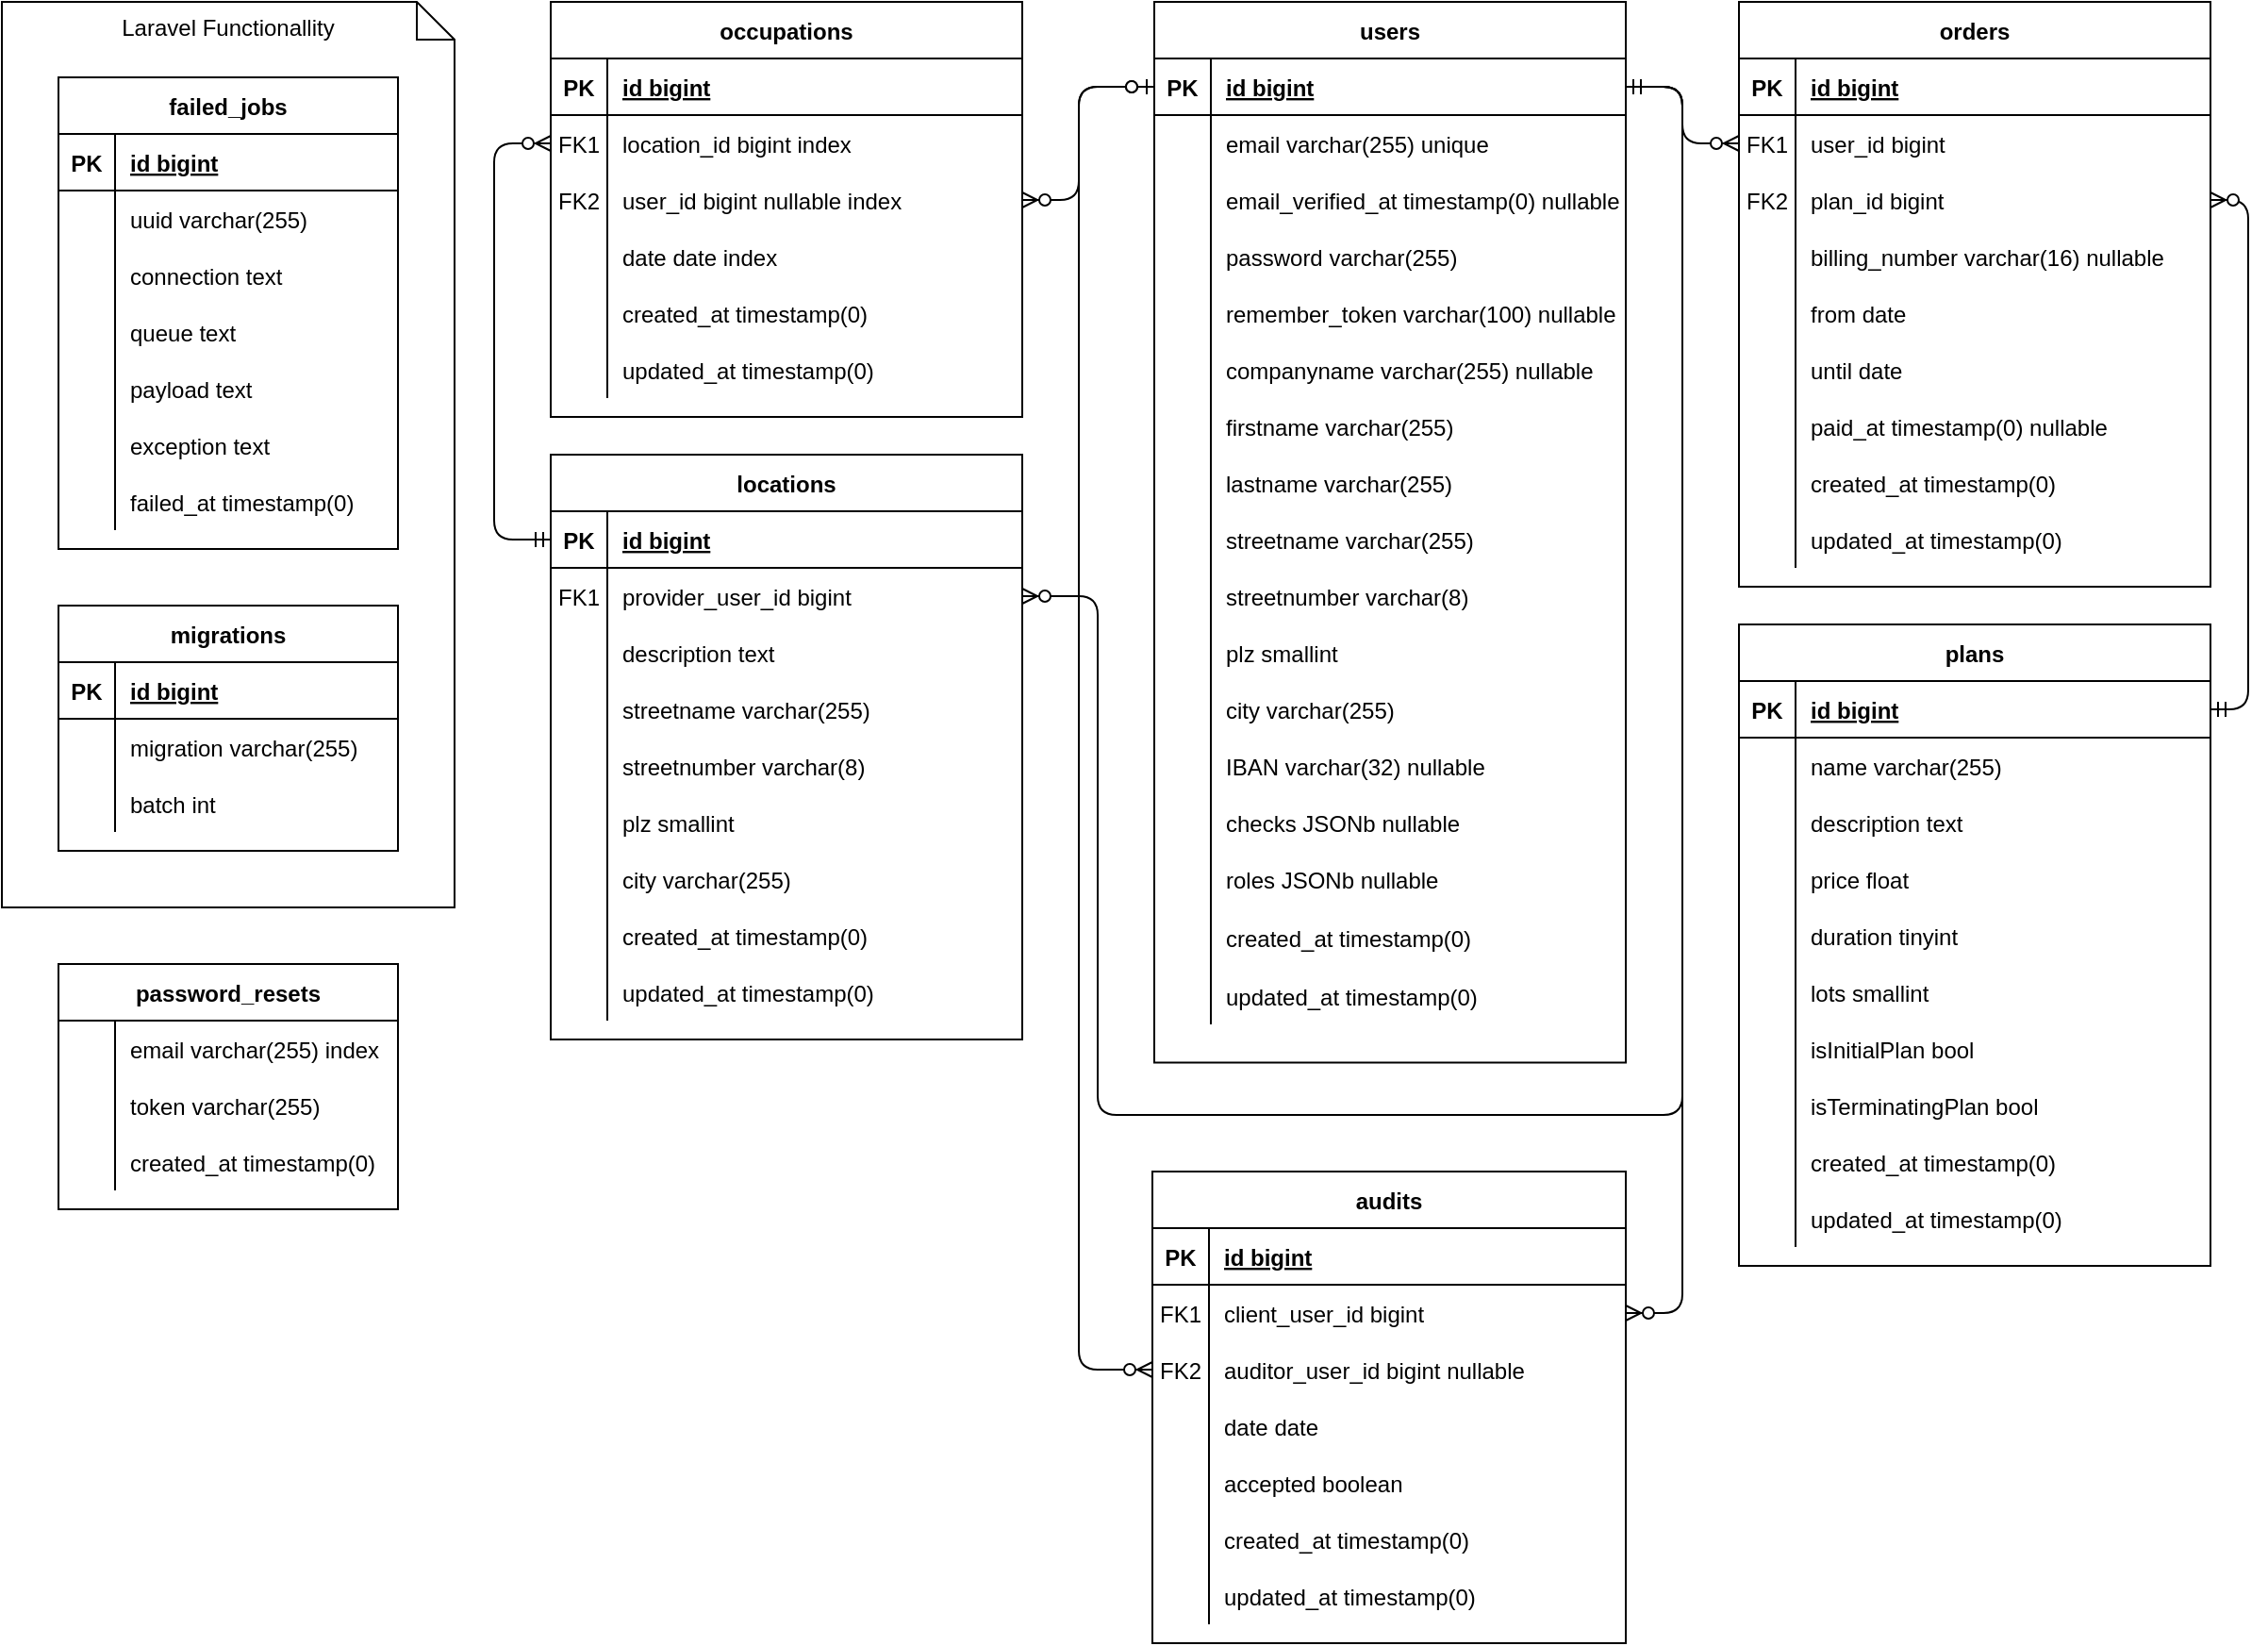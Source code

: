 <mxfile version="14.4.3" type="device"><diagram id="R2lEEEUBdFMjLlhIrx00" name="Page-1"><mxGraphModel dx="1580" dy="1424" grid="1" gridSize="10" guides="1" tooltips="1" connect="1" arrows="1" fold="1" page="1" pageScale="1" pageWidth="1169" pageHeight="827" math="0" shadow="0" extFonts="Permanent Marker^https://fonts.googleapis.com/css?family=Permanent+Marker"><root><mxCell id="0"/><mxCell id="1" parent="0"/><mxCell id="C-vyLk0tnHw3VtMMgP7b-13" value="plans" style="shape=table;startSize=30;container=1;collapsible=1;childLayout=tableLayout;fixedRows=1;rowLines=0;fontStyle=1;align=center;resizeLast=1;" parent="1" vertex="1"><mxGeometry x="960" y="370" width="250" height="340" as="geometry"/></mxCell><mxCell id="C-vyLk0tnHw3VtMMgP7b-14" value="" style="shape=partialRectangle;collapsible=0;dropTarget=0;pointerEvents=0;fillColor=none;points=[[0,0.5],[1,0.5]];portConstraint=eastwest;top=0;left=0;right=0;bottom=1;" parent="C-vyLk0tnHw3VtMMgP7b-13" vertex="1"><mxGeometry y="30" width="250" height="30" as="geometry"/></mxCell><mxCell id="C-vyLk0tnHw3VtMMgP7b-15" value="PK" style="shape=partialRectangle;overflow=hidden;connectable=0;fillColor=none;top=0;left=0;bottom=0;right=0;fontStyle=1;" parent="C-vyLk0tnHw3VtMMgP7b-14" vertex="1"><mxGeometry width="30" height="30" as="geometry"/></mxCell><mxCell id="C-vyLk0tnHw3VtMMgP7b-16" value="id bigint" style="shape=partialRectangle;overflow=hidden;connectable=0;fillColor=none;top=0;left=0;bottom=0;right=0;align=left;spacingLeft=6;fontStyle=5;" parent="C-vyLk0tnHw3VtMMgP7b-14" vertex="1"><mxGeometry x="30" width="220" height="30" as="geometry"/></mxCell><mxCell id="C-vyLk0tnHw3VtMMgP7b-17" value="" style="shape=partialRectangle;collapsible=0;dropTarget=0;pointerEvents=0;fillColor=none;points=[[0,0.5],[1,0.5]];portConstraint=eastwest;top=0;left=0;right=0;bottom=0;" parent="C-vyLk0tnHw3VtMMgP7b-13" vertex="1"><mxGeometry y="60" width="250" height="30" as="geometry"/></mxCell><mxCell id="C-vyLk0tnHw3VtMMgP7b-18" value="" style="shape=partialRectangle;overflow=hidden;connectable=0;fillColor=none;top=0;left=0;bottom=0;right=0;" parent="C-vyLk0tnHw3VtMMgP7b-17" vertex="1"><mxGeometry width="30" height="30" as="geometry"/></mxCell><mxCell id="C-vyLk0tnHw3VtMMgP7b-19" value="name varchar(255)" style="shape=partialRectangle;overflow=hidden;connectable=0;fillColor=none;top=0;left=0;bottom=0;right=0;align=left;spacingLeft=6;" parent="C-vyLk0tnHw3VtMMgP7b-17" vertex="1"><mxGeometry x="30" width="220" height="30" as="geometry"/></mxCell><mxCell id="Z7NQG53B1TKS4ZAtRXZz-4" value="" style="shape=partialRectangle;collapsible=0;dropTarget=0;pointerEvents=0;fillColor=none;points=[[0,0.5],[1,0.5]];portConstraint=eastwest;top=0;left=0;right=0;bottom=0;" parent="C-vyLk0tnHw3VtMMgP7b-13" vertex="1"><mxGeometry y="90" width="250" height="30" as="geometry"/></mxCell><mxCell id="Z7NQG53B1TKS4ZAtRXZz-5" value="" style="shape=partialRectangle;overflow=hidden;connectable=0;fillColor=none;top=0;left=0;bottom=0;right=0;" parent="Z7NQG53B1TKS4ZAtRXZz-4" vertex="1"><mxGeometry width="30" height="30" as="geometry"/></mxCell><mxCell id="Z7NQG53B1TKS4ZAtRXZz-6" value="description text" style="shape=partialRectangle;overflow=hidden;connectable=0;fillColor=none;top=0;left=0;bottom=0;right=0;align=left;spacingLeft=6;" parent="Z7NQG53B1TKS4ZAtRXZz-4" vertex="1"><mxGeometry x="30" width="220" height="30" as="geometry"/></mxCell><mxCell id="Z7NQG53B1TKS4ZAtRXZz-7" value="" style="shape=partialRectangle;collapsible=0;dropTarget=0;pointerEvents=0;fillColor=none;points=[[0,0.5],[1,0.5]];portConstraint=eastwest;top=0;left=0;right=0;bottom=0;" parent="C-vyLk0tnHw3VtMMgP7b-13" vertex="1"><mxGeometry y="120" width="250" height="30" as="geometry"/></mxCell><mxCell id="Z7NQG53B1TKS4ZAtRXZz-8" value="" style="shape=partialRectangle;overflow=hidden;connectable=0;fillColor=none;top=0;left=0;bottom=0;right=0;" parent="Z7NQG53B1TKS4ZAtRXZz-7" vertex="1"><mxGeometry width="30" height="30" as="geometry"/></mxCell><mxCell id="Z7NQG53B1TKS4ZAtRXZz-9" value="price float" style="shape=partialRectangle;overflow=hidden;connectable=0;fillColor=none;top=0;left=0;bottom=0;right=0;align=left;spacingLeft=6;" parent="Z7NQG53B1TKS4ZAtRXZz-7" vertex="1"><mxGeometry x="30" width="220" height="30" as="geometry"/></mxCell><mxCell id="C-vyLk0tnHw3VtMMgP7b-20" value="" style="shape=partialRectangle;collapsible=0;dropTarget=0;pointerEvents=0;fillColor=none;points=[[0,0.5],[1,0.5]];portConstraint=eastwest;top=0;left=0;right=0;bottom=0;" parent="C-vyLk0tnHw3VtMMgP7b-13" vertex="1"><mxGeometry y="150" width="250" height="30" as="geometry"/></mxCell><mxCell id="C-vyLk0tnHw3VtMMgP7b-21" value="" style="shape=partialRectangle;overflow=hidden;connectable=0;fillColor=none;top=0;left=0;bottom=0;right=0;" parent="C-vyLk0tnHw3VtMMgP7b-20" vertex="1"><mxGeometry width="30" height="30" as="geometry"/></mxCell><mxCell id="C-vyLk0tnHw3VtMMgP7b-22" value="duration tinyint" style="shape=partialRectangle;overflow=hidden;connectable=0;fillColor=none;top=0;left=0;bottom=0;right=0;align=left;spacingLeft=6;" parent="C-vyLk0tnHw3VtMMgP7b-20" vertex="1"><mxGeometry x="30" width="220" height="30" as="geometry"/></mxCell><mxCell id="Z7NQG53B1TKS4ZAtRXZz-112" value="" style="shape=partialRectangle;collapsible=0;dropTarget=0;pointerEvents=0;fillColor=none;points=[[0,0.5],[1,0.5]];portConstraint=eastwest;top=0;left=0;right=0;bottom=0;" parent="C-vyLk0tnHw3VtMMgP7b-13" vertex="1"><mxGeometry y="180" width="250" height="30" as="geometry"/></mxCell><mxCell id="Z7NQG53B1TKS4ZAtRXZz-113" value="" style="shape=partialRectangle;overflow=hidden;connectable=0;fillColor=none;top=0;left=0;bottom=0;right=0;" parent="Z7NQG53B1TKS4ZAtRXZz-112" vertex="1"><mxGeometry width="30" height="30" as="geometry"/></mxCell><mxCell id="Z7NQG53B1TKS4ZAtRXZz-114" value="lots smallint" style="shape=partialRectangle;overflow=hidden;connectable=0;fillColor=none;top=0;left=0;bottom=0;right=0;align=left;spacingLeft=6;" parent="Z7NQG53B1TKS4ZAtRXZz-112" vertex="1"><mxGeometry x="30" width="220" height="30" as="geometry"/></mxCell><mxCell id="zQN_WRXBHAD0fk76QFK6-1" style="shape=partialRectangle;collapsible=0;dropTarget=0;pointerEvents=0;fillColor=none;points=[[0,0.5],[1,0.5]];portConstraint=eastwest;top=0;left=0;right=0;bottom=0;" parent="C-vyLk0tnHw3VtMMgP7b-13" vertex="1"><mxGeometry y="210" width="250" height="30" as="geometry"/></mxCell><mxCell id="zQN_WRXBHAD0fk76QFK6-2" style="shape=partialRectangle;overflow=hidden;connectable=0;fillColor=none;top=0;left=0;bottom=0;right=0;" parent="zQN_WRXBHAD0fk76QFK6-1" vertex="1"><mxGeometry width="30" height="30" as="geometry"/></mxCell><mxCell id="zQN_WRXBHAD0fk76QFK6-3" value="isInitialPlan bool" style="shape=partialRectangle;overflow=hidden;connectable=0;fillColor=none;top=0;left=0;bottom=0;right=0;align=left;spacingLeft=6;" parent="zQN_WRXBHAD0fk76QFK6-1" vertex="1"><mxGeometry x="30" width="220" height="30" as="geometry"/></mxCell><mxCell id="18" style="shape=partialRectangle;collapsible=0;dropTarget=0;pointerEvents=0;fillColor=none;points=[[0,0.5],[1,0.5]];portConstraint=eastwest;top=0;left=0;right=0;bottom=0;" parent="C-vyLk0tnHw3VtMMgP7b-13" vertex="1"><mxGeometry y="240" width="250" height="30" as="geometry"/></mxCell><mxCell id="19" style="shape=partialRectangle;overflow=hidden;connectable=0;fillColor=none;top=0;left=0;bottom=0;right=0;" parent="18" vertex="1"><mxGeometry width="30" height="30" as="geometry"/></mxCell><mxCell id="20" value="isTerminatingPlan bool" style="shape=partialRectangle;overflow=hidden;connectable=0;fillColor=none;top=0;left=0;bottom=0;right=0;align=left;spacingLeft=6;" parent="18" vertex="1"><mxGeometry x="30" width="220" height="30" as="geometry"/></mxCell><mxCell id="Z7NQG53B1TKS4ZAtRXZz-70" value="" style="shape=partialRectangle;collapsible=0;dropTarget=0;pointerEvents=0;fillColor=none;points=[[0,0.5],[1,0.5]];portConstraint=eastwest;top=0;left=0;right=0;bottom=0;" parent="C-vyLk0tnHw3VtMMgP7b-13" vertex="1"><mxGeometry y="270" width="250" height="30" as="geometry"/></mxCell><mxCell id="Z7NQG53B1TKS4ZAtRXZz-71" value="" style="shape=partialRectangle;overflow=hidden;connectable=0;fillColor=none;top=0;left=0;bottom=0;right=0;" parent="Z7NQG53B1TKS4ZAtRXZz-70" vertex="1"><mxGeometry width="30" height="30" as="geometry"/></mxCell><mxCell id="Z7NQG53B1TKS4ZAtRXZz-72" value="created_at timestamp(0)" style="shape=partialRectangle;overflow=hidden;connectable=0;fillColor=none;top=0;left=0;bottom=0;right=0;align=left;spacingLeft=6;" parent="Z7NQG53B1TKS4ZAtRXZz-70" vertex="1"><mxGeometry x="30" width="220" height="30" as="geometry"/></mxCell><mxCell id="Z7NQG53B1TKS4ZAtRXZz-89" value="" style="shape=partialRectangle;collapsible=0;dropTarget=0;pointerEvents=0;fillColor=none;points=[[0,0.5],[1,0.5]];portConstraint=eastwest;top=0;left=0;right=0;bottom=0;" parent="C-vyLk0tnHw3VtMMgP7b-13" vertex="1"><mxGeometry y="300" width="250" height="30" as="geometry"/></mxCell><mxCell id="Z7NQG53B1TKS4ZAtRXZz-90" value="" style="shape=partialRectangle;overflow=hidden;connectable=0;fillColor=none;top=0;left=0;bottom=0;right=0;" parent="Z7NQG53B1TKS4ZAtRXZz-89" vertex="1"><mxGeometry width="30" height="30" as="geometry"/></mxCell><mxCell id="Z7NQG53B1TKS4ZAtRXZz-91" value="updated_at timestamp(0)" style="shape=partialRectangle;overflow=hidden;connectable=0;fillColor=none;top=0;left=0;bottom=0;right=0;align=left;spacingLeft=6;" parent="Z7NQG53B1TKS4ZAtRXZz-89" vertex="1"><mxGeometry x="30" width="220" height="30" as="geometry"/></mxCell><mxCell id="C-vyLk0tnHw3VtMMgP7b-23" value="users" style="shape=table;startSize=30;container=1;collapsible=1;childLayout=tableLayout;fixedRows=1;rowLines=0;fontStyle=1;align=center;resizeLast=1;" parent="1" vertex="1"><mxGeometry x="650" y="40" width="250" height="562.31" as="geometry"/></mxCell><mxCell id="C-vyLk0tnHw3VtMMgP7b-24" value="" style="shape=partialRectangle;collapsible=0;dropTarget=0;pointerEvents=0;fillColor=none;points=[[0,0.5],[1,0.5]];portConstraint=eastwest;top=0;left=0;right=0;bottom=1;" parent="C-vyLk0tnHw3VtMMgP7b-23" vertex="1"><mxGeometry y="30" width="250" height="30" as="geometry"/></mxCell><mxCell id="C-vyLk0tnHw3VtMMgP7b-25" value="PK" style="shape=partialRectangle;overflow=hidden;connectable=0;fillColor=none;top=0;left=0;bottom=0;right=0;fontStyle=1;" parent="C-vyLk0tnHw3VtMMgP7b-24" vertex="1"><mxGeometry width="30" height="30" as="geometry"/></mxCell><mxCell id="C-vyLk0tnHw3VtMMgP7b-26" value="id bigint" style="shape=partialRectangle;overflow=hidden;connectable=0;fillColor=none;top=0;left=0;bottom=0;right=0;align=left;spacingLeft=6;fontStyle=5;" parent="C-vyLk0tnHw3VtMMgP7b-24" vertex="1"><mxGeometry x="30" width="220" height="30" as="geometry"/></mxCell><mxCell id="bsi9LWRWJjr0j0xNGa1i-42" style="shape=partialRectangle;collapsible=0;dropTarget=0;pointerEvents=0;fillColor=none;points=[[0,0.5],[1,0.5]];portConstraint=eastwest;top=0;left=0;right=0;bottom=0;" parent="C-vyLk0tnHw3VtMMgP7b-23" vertex="1"><mxGeometry y="60" width="250" height="30" as="geometry"/></mxCell><mxCell id="bsi9LWRWJjr0j0xNGa1i-43" style="shape=partialRectangle;overflow=hidden;connectable=0;fillColor=none;top=0;left=0;bottom=0;right=0;" parent="bsi9LWRWJjr0j0xNGa1i-42" vertex="1"><mxGeometry width="30" height="30" as="geometry"/></mxCell><mxCell id="bsi9LWRWJjr0j0xNGa1i-44" value="email varchar(255) unique" style="shape=partialRectangle;overflow=hidden;connectable=0;fillColor=none;top=0;left=0;bottom=0;right=0;align=left;spacingLeft=6;" parent="bsi9LWRWJjr0j0xNGa1i-42" vertex="1"><mxGeometry x="30" width="220" height="30" as="geometry"/></mxCell><mxCell id="bsi9LWRWJjr0j0xNGa1i-45" style="shape=partialRectangle;collapsible=0;dropTarget=0;pointerEvents=0;fillColor=none;points=[[0,0.5],[1,0.5]];portConstraint=eastwest;top=0;left=0;right=0;bottom=0;" parent="C-vyLk0tnHw3VtMMgP7b-23" vertex="1"><mxGeometry y="90" width="250" height="30" as="geometry"/></mxCell><mxCell id="bsi9LWRWJjr0j0xNGa1i-46" style="shape=partialRectangle;overflow=hidden;connectable=0;fillColor=none;top=0;left=0;bottom=0;right=0;" parent="bsi9LWRWJjr0j0xNGa1i-45" vertex="1"><mxGeometry width="30" height="30" as="geometry"/></mxCell><mxCell id="bsi9LWRWJjr0j0xNGa1i-47" value="email_verified_at timestamp(0) nullable" style="shape=partialRectangle;overflow=hidden;connectable=0;fillColor=none;top=0;left=0;bottom=0;right=0;align=left;spacingLeft=6;" parent="bsi9LWRWJjr0j0xNGa1i-45" vertex="1"><mxGeometry x="30" width="220" height="30" as="geometry"/></mxCell><mxCell id="bsi9LWRWJjr0j0xNGa1i-48" style="shape=partialRectangle;collapsible=0;dropTarget=0;pointerEvents=0;fillColor=none;points=[[0,0.5],[1,0.5]];portConstraint=eastwest;top=0;left=0;right=0;bottom=0;" parent="C-vyLk0tnHw3VtMMgP7b-23" vertex="1"><mxGeometry y="120" width="250" height="30" as="geometry"/></mxCell><mxCell id="bsi9LWRWJjr0j0xNGa1i-49" style="shape=partialRectangle;overflow=hidden;connectable=0;fillColor=none;top=0;left=0;bottom=0;right=0;" parent="bsi9LWRWJjr0j0xNGa1i-48" vertex="1"><mxGeometry width="30" height="30" as="geometry"/></mxCell><mxCell id="bsi9LWRWJjr0j0xNGa1i-50" value="password varchar(255)" style="shape=partialRectangle;overflow=hidden;connectable=0;fillColor=none;top=0;left=0;bottom=0;right=0;align=left;spacingLeft=6;" parent="bsi9LWRWJjr0j0xNGa1i-48" vertex="1"><mxGeometry x="30" width="220" height="30" as="geometry"/></mxCell><mxCell id="bsi9LWRWJjr0j0xNGa1i-51" style="shape=partialRectangle;collapsible=0;dropTarget=0;pointerEvents=0;fillColor=none;points=[[0,0.5],[1,0.5]];portConstraint=eastwest;top=0;left=0;right=0;bottom=0;" parent="C-vyLk0tnHw3VtMMgP7b-23" vertex="1"><mxGeometry y="150" width="250" height="30" as="geometry"/></mxCell><mxCell id="bsi9LWRWJjr0j0xNGa1i-52" style="shape=partialRectangle;overflow=hidden;connectable=0;fillColor=none;top=0;left=0;bottom=0;right=0;" parent="bsi9LWRWJjr0j0xNGa1i-51" vertex="1"><mxGeometry width="30" height="30" as="geometry"/></mxCell><mxCell id="bsi9LWRWJjr0j0xNGa1i-53" value="remember_token varchar(100) nullable" style="shape=partialRectangle;overflow=hidden;connectable=0;fillColor=none;top=0;left=0;bottom=0;right=0;align=left;spacingLeft=6;" parent="bsi9LWRWJjr0j0xNGa1i-51" vertex="1"><mxGeometry x="30" width="220" height="30" as="geometry"/></mxCell><mxCell id="26" style="shape=partialRectangle;collapsible=0;dropTarget=0;pointerEvents=0;fillColor=none;points=[[0,0.5],[1,0.5]];portConstraint=eastwest;top=0;left=0;right=0;bottom=0;" parent="C-vyLk0tnHw3VtMMgP7b-23" vertex="1"><mxGeometry y="180" width="250" height="30" as="geometry"/></mxCell><mxCell id="27" style="shape=partialRectangle;overflow=hidden;connectable=0;fillColor=none;top=0;left=0;bottom=0;right=0;" parent="26" vertex="1"><mxGeometry width="30" height="30" as="geometry"/></mxCell><mxCell id="28" value="companyname varchar(255) nullable" style="shape=partialRectangle;overflow=hidden;connectable=0;fillColor=none;top=0;left=0;bottom=0;right=0;align=left;spacingLeft=6;" parent="26" vertex="1"><mxGeometry x="30" width="220" height="30" as="geometry"/></mxCell><mxCell id="C-vyLk0tnHw3VtMMgP7b-27" value="" style="shape=partialRectangle;collapsible=0;dropTarget=0;pointerEvents=0;fillColor=none;points=[[0,0.5],[1,0.5]];portConstraint=eastwest;top=0;left=0;right=0;bottom=0;" parent="C-vyLk0tnHw3VtMMgP7b-23" vertex="1"><mxGeometry y="210" width="250" height="30" as="geometry"/></mxCell><mxCell id="C-vyLk0tnHw3VtMMgP7b-28" value="" style="shape=partialRectangle;overflow=hidden;connectable=0;fillColor=none;top=0;left=0;bottom=0;right=0;" parent="C-vyLk0tnHw3VtMMgP7b-27" vertex="1"><mxGeometry width="30" height="30" as="geometry"/></mxCell><mxCell id="C-vyLk0tnHw3VtMMgP7b-29" value="firstname varchar(255)" style="shape=partialRectangle;overflow=hidden;connectable=0;fillColor=none;top=0;left=0;bottom=0;right=0;align=left;spacingLeft=6;" parent="C-vyLk0tnHw3VtMMgP7b-27" vertex="1"><mxGeometry x="30" width="220" height="30" as="geometry"/></mxCell><mxCell id="b6G06XBwEQwzCH6LWtln-81" style="shape=partialRectangle;collapsible=0;dropTarget=0;pointerEvents=0;fillColor=none;points=[[0,0.5],[1,0.5]];portConstraint=eastwest;top=0;left=0;right=0;bottom=0;" parent="C-vyLk0tnHw3VtMMgP7b-23" vertex="1"><mxGeometry y="240" width="250" height="30" as="geometry"/></mxCell><mxCell id="b6G06XBwEQwzCH6LWtln-82" style="shape=partialRectangle;overflow=hidden;connectable=0;fillColor=none;top=0;left=0;bottom=0;right=0;" parent="b6G06XBwEQwzCH6LWtln-81" vertex="1"><mxGeometry width="30" height="30" as="geometry"/></mxCell><mxCell id="b6G06XBwEQwzCH6LWtln-83" value="lastname varchar(255)" style="shape=partialRectangle;overflow=hidden;connectable=0;fillColor=none;top=0;left=0;bottom=0;right=0;align=left;spacingLeft=6;" parent="b6G06XBwEQwzCH6LWtln-81" vertex="1"><mxGeometry x="30" width="220" height="30" as="geometry"/></mxCell><mxCell id="b6G06XBwEQwzCH6LWtln-84" style="shape=partialRectangle;collapsible=0;dropTarget=0;pointerEvents=0;fillColor=none;points=[[0,0.5],[1,0.5]];portConstraint=eastwest;top=0;left=0;right=0;bottom=0;" parent="C-vyLk0tnHw3VtMMgP7b-23" vertex="1"><mxGeometry y="270" width="250" height="30" as="geometry"/></mxCell><mxCell id="b6G06XBwEQwzCH6LWtln-85" style="shape=partialRectangle;overflow=hidden;connectable=0;fillColor=none;top=0;left=0;bottom=0;right=0;" parent="b6G06XBwEQwzCH6LWtln-84" vertex="1"><mxGeometry width="30" height="30" as="geometry"/></mxCell><mxCell id="b6G06XBwEQwzCH6LWtln-86" value="streetname varchar(255)" style="shape=partialRectangle;overflow=hidden;connectable=0;fillColor=none;top=0;left=0;bottom=0;right=0;align=left;spacingLeft=6;" parent="b6G06XBwEQwzCH6LWtln-84" vertex="1"><mxGeometry x="30" width="220" height="30" as="geometry"/></mxCell><mxCell id="b6G06XBwEQwzCH6LWtln-87" style="shape=partialRectangle;collapsible=0;dropTarget=0;pointerEvents=0;fillColor=none;points=[[0,0.5],[1,0.5]];portConstraint=eastwest;top=0;left=0;right=0;bottom=0;" parent="C-vyLk0tnHw3VtMMgP7b-23" vertex="1"><mxGeometry y="300" width="250" height="30" as="geometry"/></mxCell><mxCell id="b6G06XBwEQwzCH6LWtln-88" style="shape=partialRectangle;overflow=hidden;connectable=0;fillColor=none;top=0;left=0;bottom=0;right=0;" parent="b6G06XBwEQwzCH6LWtln-87" vertex="1"><mxGeometry width="30" height="30" as="geometry"/></mxCell><mxCell id="b6G06XBwEQwzCH6LWtln-89" value="streetnumber varchar(8)" style="shape=partialRectangle;overflow=hidden;connectable=0;fillColor=none;top=0;left=0;bottom=0;right=0;align=left;spacingLeft=6;" parent="b6G06XBwEQwzCH6LWtln-87" vertex="1"><mxGeometry x="30" width="220" height="30" as="geometry"/></mxCell><mxCell id="b6G06XBwEQwzCH6LWtln-90" style="shape=partialRectangle;collapsible=0;dropTarget=0;pointerEvents=0;fillColor=none;points=[[0,0.5],[1,0.5]];portConstraint=eastwest;top=0;left=0;right=0;bottom=0;" parent="C-vyLk0tnHw3VtMMgP7b-23" vertex="1"><mxGeometry y="330" width="250" height="30" as="geometry"/></mxCell><mxCell id="b6G06XBwEQwzCH6LWtln-91" style="shape=partialRectangle;overflow=hidden;connectable=0;fillColor=none;top=0;left=0;bottom=0;right=0;" parent="b6G06XBwEQwzCH6LWtln-90" vertex="1"><mxGeometry width="30" height="30" as="geometry"/></mxCell><mxCell id="b6G06XBwEQwzCH6LWtln-92" value="plz smallint" style="shape=partialRectangle;overflow=hidden;connectable=0;fillColor=none;top=0;left=0;bottom=0;right=0;align=left;spacingLeft=6;" parent="b6G06XBwEQwzCH6LWtln-90" vertex="1"><mxGeometry x="30" width="220" height="30" as="geometry"/></mxCell><mxCell id="b6G06XBwEQwzCH6LWtln-93" style="shape=partialRectangle;collapsible=0;dropTarget=0;pointerEvents=0;fillColor=none;points=[[0,0.5],[1,0.5]];portConstraint=eastwest;top=0;left=0;right=0;bottom=0;" parent="C-vyLk0tnHw3VtMMgP7b-23" vertex="1"><mxGeometry y="360" width="250" height="30" as="geometry"/></mxCell><mxCell id="b6G06XBwEQwzCH6LWtln-94" style="shape=partialRectangle;overflow=hidden;connectable=0;fillColor=none;top=0;left=0;bottom=0;right=0;" parent="b6G06XBwEQwzCH6LWtln-93" vertex="1"><mxGeometry width="30" height="30" as="geometry"/></mxCell><mxCell id="b6G06XBwEQwzCH6LWtln-95" value="city varchar(255)" style="shape=partialRectangle;overflow=hidden;connectable=0;fillColor=none;top=0;left=0;bottom=0;right=0;align=left;spacingLeft=6;" parent="b6G06XBwEQwzCH6LWtln-93" vertex="1"><mxGeometry x="30" width="220" height="30" as="geometry"/></mxCell><mxCell id="b6G06XBwEQwzCH6LWtln-16" style="shape=partialRectangle;collapsible=0;dropTarget=0;pointerEvents=0;fillColor=none;points=[[0,0.5],[1,0.5]];portConstraint=eastwest;top=0;left=0;right=0;bottom=0;" parent="C-vyLk0tnHw3VtMMgP7b-23" vertex="1"><mxGeometry y="390" width="250" height="30" as="geometry"/></mxCell><mxCell id="b6G06XBwEQwzCH6LWtln-17" style="shape=partialRectangle;overflow=hidden;connectable=0;fillColor=none;top=0;left=0;bottom=0;right=0;" parent="b6G06XBwEQwzCH6LWtln-16" vertex="1"><mxGeometry width="30" height="30" as="geometry"/></mxCell><mxCell id="b6G06XBwEQwzCH6LWtln-18" value="IBAN varchar(32) nullable" style="shape=partialRectangle;overflow=hidden;connectable=0;fillColor=none;top=0;left=0;bottom=0;right=0;align=left;spacingLeft=6;" parent="b6G06XBwEQwzCH6LWtln-16" vertex="1"><mxGeometry x="30" width="220" height="30" as="geometry"/></mxCell><mxCell id="b6G06XBwEQwzCH6LWtln-10" style="shape=partialRectangle;collapsible=0;dropTarget=0;pointerEvents=0;fillColor=none;points=[[0,0.5],[1,0.5]];portConstraint=eastwest;top=0;left=0;right=0;bottom=0;" parent="C-vyLk0tnHw3VtMMgP7b-23" vertex="1"><mxGeometry y="420" width="250" height="30" as="geometry"/></mxCell><mxCell id="b6G06XBwEQwzCH6LWtln-11" style="shape=partialRectangle;overflow=hidden;connectable=0;fillColor=none;top=0;left=0;bottom=0;right=0;" parent="b6G06XBwEQwzCH6LWtln-10" vertex="1"><mxGeometry width="30" height="30" as="geometry"/></mxCell><mxCell id="b6G06XBwEQwzCH6LWtln-12" value="checks JSONb nullable" style="shape=partialRectangle;overflow=hidden;connectable=0;fillColor=none;top=0;left=0;bottom=0;right=0;align=left;spacingLeft=6;" parent="b6G06XBwEQwzCH6LWtln-10" vertex="1"><mxGeometry x="30" width="220" height="30" as="geometry"/></mxCell><mxCell id="bsi9LWRWJjr0j0xNGa1i-54" style="shape=partialRectangle;collapsible=0;dropTarget=0;pointerEvents=0;fillColor=none;points=[[0,0.5],[1,0.5]];portConstraint=eastwest;top=0;left=0;right=0;bottom=0;" parent="C-vyLk0tnHw3VtMMgP7b-23" vertex="1"><mxGeometry y="450" width="250" height="30" as="geometry"/></mxCell><mxCell id="bsi9LWRWJjr0j0xNGa1i-55" style="shape=partialRectangle;overflow=hidden;connectable=0;fillColor=none;top=0;left=0;bottom=0;right=0;" parent="bsi9LWRWJjr0j0xNGa1i-54" vertex="1"><mxGeometry width="30" height="30" as="geometry"/></mxCell><mxCell id="bsi9LWRWJjr0j0xNGa1i-56" value="roles JSONb nullable" style="shape=partialRectangle;overflow=hidden;connectable=0;fillColor=none;top=0;left=0;bottom=0;right=0;align=left;spacingLeft=6;" parent="bsi9LWRWJjr0j0xNGa1i-54" vertex="1"><mxGeometry x="30" width="220" height="30" as="geometry"/></mxCell><mxCell id="bsi9LWRWJjr0j0xNGa1i-86" style="shape=partialRectangle;collapsible=0;dropTarget=0;pointerEvents=0;fillColor=none;points=[[0,0.5],[1,0.5]];portConstraint=eastwest;top=0;left=0;right=0;bottom=0;" parent="C-vyLk0tnHw3VtMMgP7b-23" vertex="1"><mxGeometry y="480" width="250" height="32" as="geometry"/></mxCell><mxCell id="bsi9LWRWJjr0j0xNGa1i-87" style="shape=partialRectangle;overflow=hidden;connectable=0;fillColor=none;top=0;left=0;bottom=0;right=0;" parent="bsi9LWRWJjr0j0xNGa1i-86" vertex="1"><mxGeometry width="30" height="32" as="geometry"/></mxCell><mxCell id="bsi9LWRWJjr0j0xNGa1i-88" value="created_at timestamp(0)" style="shape=partialRectangle;overflow=hidden;connectable=0;fillColor=none;top=0;left=0;bottom=0;right=0;align=left;spacingLeft=6;" parent="bsi9LWRWJjr0j0xNGa1i-86" vertex="1"><mxGeometry x="30" width="220" height="32" as="geometry"/></mxCell><mxCell id="bsi9LWRWJjr0j0xNGa1i-83" style="shape=partialRectangle;collapsible=0;dropTarget=0;pointerEvents=0;fillColor=none;points=[[0,0.5],[1,0.5]];portConstraint=eastwest;top=0;left=0;right=0;bottom=0;" parent="C-vyLk0tnHw3VtMMgP7b-23" vertex="1"><mxGeometry y="512" width="250" height="30" as="geometry"/></mxCell><mxCell id="bsi9LWRWJjr0j0xNGa1i-84" style="shape=partialRectangle;overflow=hidden;connectable=0;fillColor=none;top=0;left=0;bottom=0;right=0;" parent="bsi9LWRWJjr0j0xNGa1i-83" vertex="1"><mxGeometry width="30" height="30" as="geometry"/></mxCell><mxCell id="bsi9LWRWJjr0j0xNGa1i-85" value="updated_at timestamp(0)" style="shape=partialRectangle;overflow=hidden;connectable=0;fillColor=none;top=0;left=0;bottom=0;right=0;align=left;spacingLeft=6;" parent="bsi9LWRWJjr0j0xNGa1i-83" vertex="1"><mxGeometry x="30" width="220" height="30" as="geometry"/></mxCell><mxCell id="bsi9LWRWJjr0j0xNGa1i-13" value="password_resets" style="shape=table;startSize=30;container=1;collapsible=1;childLayout=tableLayout;fixedRows=1;rowLines=0;fontStyle=1;align=center;resizeLast=1;" parent="1" vertex="1"><mxGeometry x="69" y="550" width="180" height="130" as="geometry"/></mxCell><mxCell id="bsi9LWRWJjr0j0xNGa1i-17" value="" style="shape=partialRectangle;collapsible=0;dropTarget=0;pointerEvents=0;fillColor=none;top=0;left=0;bottom=0;right=0;points=[[0,0.5],[1,0.5]];portConstraint=eastwest;" parent="bsi9LWRWJjr0j0xNGa1i-13" vertex="1"><mxGeometry y="30" width="180" height="30" as="geometry"/></mxCell><mxCell id="bsi9LWRWJjr0j0xNGa1i-18" value="" style="shape=partialRectangle;connectable=0;fillColor=none;top=0;left=0;bottom=0;right=0;editable=1;overflow=hidden;" parent="bsi9LWRWJjr0j0xNGa1i-17" vertex="1"><mxGeometry width="30" height="30" as="geometry"/></mxCell><mxCell id="bsi9LWRWJjr0j0xNGa1i-19" value="email varchar(255) index" style="shape=partialRectangle;connectable=0;fillColor=none;top=0;left=0;bottom=0;right=0;align=left;spacingLeft=6;overflow=hidden;" parent="bsi9LWRWJjr0j0xNGa1i-17" vertex="1"><mxGeometry x="30" width="150" height="30" as="geometry"/></mxCell><mxCell id="bsi9LWRWJjr0j0xNGa1i-20" value="" style="shape=partialRectangle;collapsible=0;dropTarget=0;pointerEvents=0;fillColor=none;top=0;left=0;bottom=0;right=0;points=[[0,0.5],[1,0.5]];portConstraint=eastwest;" parent="bsi9LWRWJjr0j0xNGa1i-13" vertex="1"><mxGeometry y="60" width="180" height="30" as="geometry"/></mxCell><mxCell id="bsi9LWRWJjr0j0xNGa1i-21" value="" style="shape=partialRectangle;connectable=0;fillColor=none;top=0;left=0;bottom=0;right=0;editable=1;overflow=hidden;" parent="bsi9LWRWJjr0j0xNGa1i-20" vertex="1"><mxGeometry width="30" height="30" as="geometry"/></mxCell><mxCell id="bsi9LWRWJjr0j0xNGa1i-22" value="token varchar(255)" style="shape=partialRectangle;connectable=0;fillColor=none;top=0;left=0;bottom=0;right=0;align=left;spacingLeft=6;overflow=hidden;" parent="bsi9LWRWJjr0j0xNGa1i-20" vertex="1"><mxGeometry x="30" width="150" height="30" as="geometry"/></mxCell><mxCell id="bsi9LWRWJjr0j0xNGa1i-23" value="" style="shape=partialRectangle;collapsible=0;dropTarget=0;pointerEvents=0;fillColor=none;top=0;left=0;bottom=0;right=0;points=[[0,0.5],[1,0.5]];portConstraint=eastwest;" parent="bsi9LWRWJjr0j0xNGa1i-13" vertex="1"><mxGeometry y="90" width="180" height="30" as="geometry"/></mxCell><mxCell id="bsi9LWRWJjr0j0xNGa1i-24" value="" style="shape=partialRectangle;connectable=0;fillColor=none;top=0;left=0;bottom=0;right=0;editable=1;overflow=hidden;" parent="bsi9LWRWJjr0j0xNGa1i-23" vertex="1"><mxGeometry width="30" height="30" as="geometry"/></mxCell><mxCell id="bsi9LWRWJjr0j0xNGa1i-25" value="created_at timestamp(0)" style="shape=partialRectangle;connectable=0;fillColor=none;top=0;left=0;bottom=0;right=0;align=left;spacingLeft=6;overflow=hidden;" parent="bsi9LWRWJjr0j0xNGa1i-23" vertex="1"><mxGeometry x="30" width="150" height="30" as="geometry"/></mxCell><mxCell id="bsi9LWRWJjr0j0xNGa1i-93" value="" style="group" parent="1" vertex="1" connectable="0"><mxGeometry x="39" y="40" width="240" height="480" as="geometry"/></mxCell><mxCell id="bsi9LWRWJjr0j0xNGa1i-82" value="Laravel Functionallity" style="shape=note;size=20;whiteSpace=wrap;html=1;verticalAlign=top;" parent="bsi9LWRWJjr0j0xNGa1i-93" vertex="1"><mxGeometry width="240" height="480" as="geometry"/></mxCell><mxCell id="bsi9LWRWJjr0j0xNGa1i-26" value="migrations" style="shape=table;startSize=30;container=1;collapsible=1;childLayout=tableLayout;fixedRows=1;rowLines=0;fontStyle=1;align=center;resizeLast=1;" parent="bsi9LWRWJjr0j0xNGa1i-93" vertex="1"><mxGeometry x="30" y="320" width="180" height="130" as="geometry"><mxRectangle x="30" y="320" width="90" height="30" as="alternateBounds"/></mxGeometry></mxCell><mxCell id="bsi9LWRWJjr0j0xNGa1i-27" value="" style="shape=partialRectangle;collapsible=0;dropTarget=0;pointerEvents=0;fillColor=none;top=0;left=0;bottom=1;right=0;points=[[0,0.5],[1,0.5]];portConstraint=eastwest;" parent="bsi9LWRWJjr0j0xNGa1i-26" vertex="1"><mxGeometry y="30" width="180" height="30" as="geometry"/></mxCell><mxCell id="bsi9LWRWJjr0j0xNGa1i-28" value="PK" style="shape=partialRectangle;connectable=0;fillColor=none;top=0;left=0;bottom=0;right=0;fontStyle=1;overflow=hidden;" parent="bsi9LWRWJjr0j0xNGa1i-27" vertex="1"><mxGeometry width="30" height="30" as="geometry"/></mxCell><mxCell id="bsi9LWRWJjr0j0xNGa1i-29" value="id bigint" style="shape=partialRectangle;connectable=0;fillColor=none;top=0;left=0;bottom=0;right=0;align=left;spacingLeft=6;fontStyle=5;overflow=hidden;" parent="bsi9LWRWJjr0j0xNGa1i-27" vertex="1"><mxGeometry x="30" width="150" height="30" as="geometry"/></mxCell><mxCell id="bsi9LWRWJjr0j0xNGa1i-30" value="" style="shape=partialRectangle;collapsible=0;dropTarget=0;pointerEvents=0;fillColor=none;top=0;left=0;bottom=0;right=0;points=[[0,0.5],[1,0.5]];portConstraint=eastwest;" parent="bsi9LWRWJjr0j0xNGa1i-26" vertex="1"><mxGeometry y="60" width="180" height="30" as="geometry"/></mxCell><mxCell id="bsi9LWRWJjr0j0xNGa1i-31" value="" style="shape=partialRectangle;connectable=0;fillColor=none;top=0;left=0;bottom=0;right=0;editable=1;overflow=hidden;" parent="bsi9LWRWJjr0j0xNGa1i-30" vertex="1"><mxGeometry width="30" height="30" as="geometry"/></mxCell><mxCell id="bsi9LWRWJjr0j0xNGa1i-32" value="migration varchar(255)" style="shape=partialRectangle;connectable=0;fillColor=none;top=0;left=0;bottom=0;right=0;align=left;spacingLeft=6;overflow=hidden;" parent="bsi9LWRWJjr0j0xNGa1i-30" vertex="1"><mxGeometry x="30" width="150" height="30" as="geometry"/></mxCell><mxCell id="bsi9LWRWJjr0j0xNGa1i-33" value="" style="shape=partialRectangle;collapsible=0;dropTarget=0;pointerEvents=0;fillColor=none;top=0;left=0;bottom=0;right=0;points=[[0,0.5],[1,0.5]];portConstraint=eastwest;" parent="bsi9LWRWJjr0j0xNGa1i-26" vertex="1"><mxGeometry y="90" width="180" height="30" as="geometry"/></mxCell><mxCell id="bsi9LWRWJjr0j0xNGa1i-34" value="" style="shape=partialRectangle;connectable=0;fillColor=none;top=0;left=0;bottom=0;right=0;editable=1;overflow=hidden;" parent="bsi9LWRWJjr0j0xNGa1i-33" vertex="1"><mxGeometry width="30" height="30" as="geometry"/></mxCell><mxCell id="bsi9LWRWJjr0j0xNGa1i-35" value="batch int" style="shape=partialRectangle;connectable=0;fillColor=none;top=0;left=0;bottom=0;right=0;align=left;spacingLeft=6;overflow=hidden;" parent="bsi9LWRWJjr0j0xNGa1i-33" vertex="1"><mxGeometry x="30" width="150" height="30" as="geometry"/></mxCell><mxCell id="bsi9LWRWJjr0j0xNGa1i-57" value="failed_jobs" style="shape=table;startSize=30;container=1;collapsible=1;childLayout=tableLayout;fixedRows=1;rowLines=0;fontStyle=1;align=center;resizeLast=1;" parent="bsi9LWRWJjr0j0xNGa1i-93" vertex="1"><mxGeometry x="30" y="40" width="180" height="250" as="geometry"/></mxCell><mxCell id="bsi9LWRWJjr0j0xNGa1i-58" value="" style="shape=partialRectangle;collapsible=0;dropTarget=0;pointerEvents=0;fillColor=none;top=0;left=0;bottom=1;right=0;points=[[0,0.5],[1,0.5]];portConstraint=eastwest;" parent="bsi9LWRWJjr0j0xNGa1i-57" vertex="1"><mxGeometry y="30" width="180" height="30" as="geometry"/></mxCell><mxCell id="bsi9LWRWJjr0j0xNGa1i-59" value="PK" style="shape=partialRectangle;connectable=0;fillColor=none;top=0;left=0;bottom=0;right=0;fontStyle=1;overflow=hidden;" parent="bsi9LWRWJjr0j0xNGa1i-58" vertex="1"><mxGeometry width="30" height="30" as="geometry"/></mxCell><mxCell id="bsi9LWRWJjr0j0xNGa1i-60" value="id bigint" style="shape=partialRectangle;connectable=0;fillColor=none;top=0;left=0;bottom=0;right=0;align=left;spacingLeft=6;fontStyle=5;overflow=hidden;" parent="bsi9LWRWJjr0j0xNGa1i-58" vertex="1"><mxGeometry x="30" width="150" height="30" as="geometry"/></mxCell><mxCell id="bsi9LWRWJjr0j0xNGa1i-61" value="" style="shape=partialRectangle;collapsible=0;dropTarget=0;pointerEvents=0;fillColor=none;top=0;left=0;bottom=0;right=0;points=[[0,0.5],[1,0.5]];portConstraint=eastwest;" parent="bsi9LWRWJjr0j0xNGa1i-57" vertex="1"><mxGeometry y="60" width="180" height="30" as="geometry"/></mxCell><mxCell id="bsi9LWRWJjr0j0xNGa1i-62" value="" style="shape=partialRectangle;connectable=0;fillColor=none;top=0;left=0;bottom=0;right=0;editable=1;overflow=hidden;" parent="bsi9LWRWJjr0j0xNGa1i-61" vertex="1"><mxGeometry width="30" height="30" as="geometry"/></mxCell><mxCell id="bsi9LWRWJjr0j0xNGa1i-63" value="uuid varchar(255)" style="shape=partialRectangle;connectable=0;fillColor=none;top=0;left=0;bottom=0;right=0;align=left;spacingLeft=6;overflow=hidden;" parent="bsi9LWRWJjr0j0xNGa1i-61" vertex="1"><mxGeometry x="30" width="150" height="30" as="geometry"/></mxCell><mxCell id="bsi9LWRWJjr0j0xNGa1i-64" value="" style="shape=partialRectangle;collapsible=0;dropTarget=0;pointerEvents=0;fillColor=none;top=0;left=0;bottom=0;right=0;points=[[0,0.5],[1,0.5]];portConstraint=eastwest;" parent="bsi9LWRWJjr0j0xNGa1i-57" vertex="1"><mxGeometry y="90" width="180" height="30" as="geometry"/></mxCell><mxCell id="bsi9LWRWJjr0j0xNGa1i-65" value="" style="shape=partialRectangle;connectable=0;fillColor=none;top=0;left=0;bottom=0;right=0;editable=1;overflow=hidden;" parent="bsi9LWRWJjr0j0xNGa1i-64" vertex="1"><mxGeometry width="30" height="30" as="geometry"/></mxCell><mxCell id="bsi9LWRWJjr0j0xNGa1i-66" value="connection text" style="shape=partialRectangle;connectable=0;fillColor=none;top=0;left=0;bottom=0;right=0;align=left;spacingLeft=6;overflow=hidden;" parent="bsi9LWRWJjr0j0xNGa1i-64" vertex="1"><mxGeometry x="30" width="150" height="30" as="geometry"/></mxCell><mxCell id="bsi9LWRWJjr0j0xNGa1i-67" value="" style="shape=partialRectangle;collapsible=0;dropTarget=0;pointerEvents=0;fillColor=none;top=0;left=0;bottom=0;right=0;points=[[0,0.5],[1,0.5]];portConstraint=eastwest;" parent="bsi9LWRWJjr0j0xNGa1i-57" vertex="1"><mxGeometry y="120" width="180" height="30" as="geometry"/></mxCell><mxCell id="bsi9LWRWJjr0j0xNGa1i-68" value="" style="shape=partialRectangle;connectable=0;fillColor=none;top=0;left=0;bottom=0;right=0;editable=1;overflow=hidden;" parent="bsi9LWRWJjr0j0xNGa1i-67" vertex="1"><mxGeometry width="30" height="30" as="geometry"/></mxCell><mxCell id="bsi9LWRWJjr0j0xNGa1i-69" value="queue text" style="shape=partialRectangle;connectable=0;fillColor=none;top=0;left=0;bottom=0;right=0;align=left;spacingLeft=6;overflow=hidden;" parent="bsi9LWRWJjr0j0xNGa1i-67" vertex="1"><mxGeometry x="30" width="150" height="30" as="geometry"/></mxCell><mxCell id="bsi9LWRWJjr0j0xNGa1i-70" style="shape=partialRectangle;collapsible=0;dropTarget=0;pointerEvents=0;fillColor=none;top=0;left=0;bottom=0;right=0;points=[[0,0.5],[1,0.5]];portConstraint=eastwest;" parent="bsi9LWRWJjr0j0xNGa1i-57" vertex="1"><mxGeometry y="150" width="180" height="30" as="geometry"/></mxCell><mxCell id="bsi9LWRWJjr0j0xNGa1i-71" style="shape=partialRectangle;connectable=0;fillColor=none;top=0;left=0;bottom=0;right=0;editable=1;overflow=hidden;" parent="bsi9LWRWJjr0j0xNGa1i-70" vertex="1"><mxGeometry width="30" height="30" as="geometry"/></mxCell><mxCell id="bsi9LWRWJjr0j0xNGa1i-72" value="payload text" style="shape=partialRectangle;connectable=0;fillColor=none;top=0;left=0;bottom=0;right=0;align=left;spacingLeft=6;overflow=hidden;" parent="bsi9LWRWJjr0j0xNGa1i-70" vertex="1"><mxGeometry x="30" width="150" height="30" as="geometry"/></mxCell><mxCell id="bsi9LWRWJjr0j0xNGa1i-73" style="shape=partialRectangle;collapsible=0;dropTarget=0;pointerEvents=0;fillColor=none;top=0;left=0;bottom=0;right=0;points=[[0,0.5],[1,0.5]];portConstraint=eastwest;" parent="bsi9LWRWJjr0j0xNGa1i-57" vertex="1"><mxGeometry y="180" width="180" height="30" as="geometry"/></mxCell><mxCell id="bsi9LWRWJjr0j0xNGa1i-74" style="shape=partialRectangle;connectable=0;fillColor=none;top=0;left=0;bottom=0;right=0;editable=1;overflow=hidden;" parent="bsi9LWRWJjr0j0xNGa1i-73" vertex="1"><mxGeometry width="30" height="30" as="geometry"/></mxCell><mxCell id="bsi9LWRWJjr0j0xNGa1i-75" value="exception text" style="shape=partialRectangle;connectable=0;fillColor=none;top=0;left=0;bottom=0;right=0;align=left;spacingLeft=6;overflow=hidden;" parent="bsi9LWRWJjr0j0xNGa1i-73" vertex="1"><mxGeometry x="30" width="150" height="30" as="geometry"/></mxCell><mxCell id="bsi9LWRWJjr0j0xNGa1i-79" style="shape=partialRectangle;collapsible=0;dropTarget=0;pointerEvents=0;fillColor=none;top=0;left=0;bottom=0;right=0;points=[[0,0.5],[1,0.5]];portConstraint=eastwest;" parent="bsi9LWRWJjr0j0xNGa1i-57" vertex="1"><mxGeometry y="210" width="180" height="30" as="geometry"/></mxCell><mxCell id="bsi9LWRWJjr0j0xNGa1i-80" style="shape=partialRectangle;connectable=0;fillColor=none;top=0;left=0;bottom=0;right=0;editable=1;overflow=hidden;" parent="bsi9LWRWJjr0j0xNGa1i-79" vertex="1"><mxGeometry width="30" height="30" as="geometry"/></mxCell><mxCell id="bsi9LWRWJjr0j0xNGa1i-81" value="failed_at timestamp(0)" style="shape=partialRectangle;connectable=0;fillColor=none;top=0;left=0;bottom=0;right=0;align=left;spacingLeft=6;overflow=hidden;" parent="bsi9LWRWJjr0j0xNGa1i-79" vertex="1"><mxGeometry x="30" width="150" height="30" as="geometry"/></mxCell><mxCell id="bsi9LWRWJjr0j0xNGa1i-94" value="locations" style="shape=table;startSize=30;container=1;collapsible=1;childLayout=tableLayout;fixedRows=1;rowLines=0;fontStyle=1;align=center;resizeLast=1;" parent="1" vertex="1"><mxGeometry x="330" y="280" width="250" height="310" as="geometry"/></mxCell><mxCell id="bsi9LWRWJjr0j0xNGa1i-95" value="" style="shape=partialRectangle;collapsible=0;dropTarget=0;pointerEvents=0;fillColor=none;top=0;left=0;bottom=1;right=0;points=[[0,0.5],[1,0.5]];portConstraint=eastwest;" parent="bsi9LWRWJjr0j0xNGa1i-94" vertex="1"><mxGeometry y="30" width="250" height="30" as="geometry"/></mxCell><mxCell id="bsi9LWRWJjr0j0xNGa1i-96" value="PK" style="shape=partialRectangle;connectable=0;fillColor=none;top=0;left=0;bottom=0;right=0;fontStyle=1;overflow=hidden;" parent="bsi9LWRWJjr0j0xNGa1i-95" vertex="1"><mxGeometry width="30" height="30" as="geometry"/></mxCell><mxCell id="bsi9LWRWJjr0j0xNGa1i-97" value="id bigint" style="shape=partialRectangle;connectable=0;fillColor=none;top=0;left=0;bottom=0;right=0;align=left;spacingLeft=6;fontStyle=5;overflow=hidden;" parent="bsi9LWRWJjr0j0xNGa1i-95" vertex="1"><mxGeometry x="30" width="220" height="30" as="geometry"/></mxCell><mxCell id="bsi9LWRWJjr0j0xNGa1i-98" value="" style="shape=partialRectangle;collapsible=0;dropTarget=0;pointerEvents=0;fillColor=none;top=0;left=0;bottom=0;right=0;points=[[0,0.5],[1,0.5]];portConstraint=eastwest;" parent="bsi9LWRWJjr0j0xNGa1i-94" vertex="1"><mxGeometry y="60" width="250" height="30" as="geometry"/></mxCell><mxCell id="bsi9LWRWJjr0j0xNGa1i-99" value="FK1" style="shape=partialRectangle;connectable=0;fillColor=none;top=0;left=0;bottom=0;right=0;editable=1;overflow=hidden;" parent="bsi9LWRWJjr0j0xNGa1i-98" vertex="1"><mxGeometry width="30" height="30" as="geometry"/></mxCell><mxCell id="bsi9LWRWJjr0j0xNGa1i-100" value="provider_user_id bigint" style="shape=partialRectangle;connectable=0;fillColor=none;top=0;left=0;bottom=0;right=0;align=left;spacingLeft=6;overflow=hidden;" parent="bsi9LWRWJjr0j0xNGa1i-98" vertex="1"><mxGeometry x="30" width="220" height="30" as="geometry"/></mxCell><mxCell id="zQN_WRXBHAD0fk76QFK6-8" style="shape=partialRectangle;collapsible=0;dropTarget=0;pointerEvents=0;fillColor=none;top=0;left=0;bottom=0;right=0;points=[[0,0.5],[1,0.5]];portConstraint=eastwest;" parent="bsi9LWRWJjr0j0xNGa1i-94" vertex="1"><mxGeometry y="90" width="250" height="30" as="geometry"/></mxCell><mxCell id="zQN_WRXBHAD0fk76QFK6-9" style="shape=partialRectangle;connectable=0;fillColor=none;top=0;left=0;bottom=0;right=0;editable=1;overflow=hidden;" parent="zQN_WRXBHAD0fk76QFK6-8" vertex="1"><mxGeometry width="30" height="30" as="geometry"/></mxCell><mxCell id="zQN_WRXBHAD0fk76QFK6-10" value="description text" style="shape=partialRectangle;connectable=0;fillColor=none;top=0;left=0;bottom=0;right=0;align=left;spacingLeft=6;overflow=hidden;" parent="zQN_WRXBHAD0fk76QFK6-8" vertex="1"><mxGeometry x="30" width="220" height="30" as="geometry"/></mxCell><mxCell id="bsi9LWRWJjr0j0xNGa1i-101" value="" style="shape=partialRectangle;collapsible=0;dropTarget=0;pointerEvents=0;fillColor=none;top=0;left=0;bottom=0;right=0;points=[[0,0.5],[1,0.5]];portConstraint=eastwest;" parent="bsi9LWRWJjr0j0xNGa1i-94" vertex="1"><mxGeometry y="120" width="250" height="30" as="geometry"/></mxCell><mxCell id="bsi9LWRWJjr0j0xNGa1i-102" value="" style="shape=partialRectangle;connectable=0;fillColor=none;top=0;left=0;bottom=0;right=0;editable=1;overflow=hidden;" parent="bsi9LWRWJjr0j0xNGa1i-101" vertex="1"><mxGeometry width="30" height="30" as="geometry"/></mxCell><mxCell id="bsi9LWRWJjr0j0xNGa1i-103" value="streetname varchar(255)" style="shape=partialRectangle;connectable=0;fillColor=none;top=0;left=0;bottom=0;right=0;align=left;spacingLeft=6;overflow=hidden;" parent="bsi9LWRWJjr0j0xNGa1i-101" vertex="1"><mxGeometry x="30" width="220" height="30" as="geometry"/></mxCell><mxCell id="bsi9LWRWJjr0j0xNGa1i-120" value="" style="shape=partialRectangle;collapsible=0;dropTarget=0;pointerEvents=0;fillColor=none;top=0;left=0;bottom=0;right=0;points=[[0,0.5],[1,0.5]];portConstraint=eastwest;" parent="bsi9LWRWJjr0j0xNGa1i-94" vertex="1"><mxGeometry y="150" width="250" height="30" as="geometry"/></mxCell><mxCell id="bsi9LWRWJjr0j0xNGa1i-121" value="" style="shape=partialRectangle;connectable=0;fillColor=none;top=0;left=0;bottom=0;right=0;editable=1;overflow=hidden;" parent="bsi9LWRWJjr0j0xNGa1i-120" vertex="1"><mxGeometry width="30" height="30" as="geometry"/></mxCell><mxCell id="bsi9LWRWJjr0j0xNGa1i-122" value="streetnumber varchar(8)" style="shape=partialRectangle;connectable=0;fillColor=none;top=0;left=0;bottom=0;right=0;align=left;spacingLeft=6;overflow=hidden;" parent="bsi9LWRWJjr0j0xNGa1i-120" vertex="1"><mxGeometry x="30" width="220" height="30" as="geometry"/></mxCell><mxCell id="bsi9LWRWJjr0j0xNGa1i-123" value="" style="shape=partialRectangle;collapsible=0;dropTarget=0;pointerEvents=0;fillColor=none;top=0;left=0;bottom=0;right=0;points=[[0,0.5],[1,0.5]];portConstraint=eastwest;" parent="bsi9LWRWJjr0j0xNGa1i-94" vertex="1"><mxGeometry y="180" width="250" height="30" as="geometry"/></mxCell><mxCell id="bsi9LWRWJjr0j0xNGa1i-124" value="" style="shape=partialRectangle;connectable=0;fillColor=none;top=0;left=0;bottom=0;right=0;editable=1;overflow=hidden;" parent="bsi9LWRWJjr0j0xNGa1i-123" vertex="1"><mxGeometry width="30" height="30" as="geometry"/></mxCell><mxCell id="bsi9LWRWJjr0j0xNGa1i-125" value="plz smallint" style="shape=partialRectangle;connectable=0;fillColor=none;top=0;left=0;bottom=0;right=0;align=left;spacingLeft=6;overflow=hidden;" parent="bsi9LWRWJjr0j0xNGa1i-123" vertex="1"><mxGeometry x="30" width="220" height="30" as="geometry"/></mxCell><mxCell id="bsi9LWRWJjr0j0xNGa1i-126" value="" style="shape=partialRectangle;collapsible=0;dropTarget=0;pointerEvents=0;fillColor=none;top=0;left=0;bottom=0;right=0;points=[[0,0.5],[1,0.5]];portConstraint=eastwest;" parent="bsi9LWRWJjr0j0xNGa1i-94" vertex="1"><mxGeometry y="210" width="250" height="30" as="geometry"/></mxCell><mxCell id="bsi9LWRWJjr0j0xNGa1i-127" value="" style="shape=partialRectangle;connectable=0;fillColor=none;top=0;left=0;bottom=0;right=0;editable=1;overflow=hidden;" parent="bsi9LWRWJjr0j0xNGa1i-126" vertex="1"><mxGeometry width="30" height="30" as="geometry"/></mxCell><mxCell id="bsi9LWRWJjr0j0xNGa1i-128" value="city varchar(255)" style="shape=partialRectangle;connectable=0;fillColor=none;top=0;left=0;bottom=0;right=0;align=left;spacingLeft=6;overflow=hidden;" parent="bsi9LWRWJjr0j0xNGa1i-126" vertex="1"><mxGeometry x="30" width="220" height="30" as="geometry"/></mxCell><mxCell id="Z7NQG53B1TKS4ZAtRXZz-73" value="" style="shape=partialRectangle;collapsible=0;dropTarget=0;pointerEvents=0;fillColor=none;top=0;left=0;bottom=0;right=0;points=[[0,0.5],[1,0.5]];portConstraint=eastwest;" parent="bsi9LWRWJjr0j0xNGa1i-94" vertex="1"><mxGeometry y="240" width="250" height="30" as="geometry"/></mxCell><mxCell id="Z7NQG53B1TKS4ZAtRXZz-74" value="" style="shape=partialRectangle;connectable=0;fillColor=none;top=0;left=0;bottom=0;right=0;editable=1;overflow=hidden;" parent="Z7NQG53B1TKS4ZAtRXZz-73" vertex="1"><mxGeometry width="30" height="30" as="geometry"/></mxCell><mxCell id="Z7NQG53B1TKS4ZAtRXZz-75" value="created_at timestamp(0)" style="shape=partialRectangle;connectable=0;fillColor=none;top=0;left=0;bottom=0;right=0;align=left;spacingLeft=6;overflow=hidden;" parent="Z7NQG53B1TKS4ZAtRXZz-73" vertex="1"><mxGeometry x="30" width="220" height="30" as="geometry"/></mxCell><mxCell id="Z7NQG53B1TKS4ZAtRXZz-86" value="" style="shape=partialRectangle;collapsible=0;dropTarget=0;pointerEvents=0;fillColor=none;top=0;left=0;bottom=0;right=0;points=[[0,0.5],[1,0.5]];portConstraint=eastwest;" parent="bsi9LWRWJjr0j0xNGa1i-94" vertex="1"><mxGeometry y="270" width="250" height="30" as="geometry"/></mxCell><mxCell id="Z7NQG53B1TKS4ZAtRXZz-87" value="" style="shape=partialRectangle;connectable=0;fillColor=none;top=0;left=0;bottom=0;right=0;editable=1;overflow=hidden;" parent="Z7NQG53B1TKS4ZAtRXZz-86" vertex="1"><mxGeometry width="30" height="30" as="geometry"/></mxCell><mxCell id="Z7NQG53B1TKS4ZAtRXZz-88" value="updated_at timestamp(0)" style="shape=partialRectangle;connectable=0;fillColor=none;top=0;left=0;bottom=0;right=0;align=left;spacingLeft=6;overflow=hidden;" parent="Z7NQG53B1TKS4ZAtRXZz-86" vertex="1"><mxGeometry x="30" width="220" height="30" as="geometry"/></mxCell><mxCell id="bsi9LWRWJjr0j0xNGa1i-107" value="occupations" style="shape=table;startSize=30;container=1;collapsible=1;childLayout=tableLayout;fixedRows=1;rowLines=0;fontStyle=1;align=center;resizeLast=1;" parent="1" vertex="1"><mxGeometry x="330" y="40" width="250" height="220" as="geometry"/></mxCell><mxCell id="bsi9LWRWJjr0j0xNGa1i-108" value="" style="shape=partialRectangle;collapsible=0;dropTarget=0;pointerEvents=0;fillColor=none;top=0;left=0;bottom=1;right=0;points=[[0,0.5],[1,0.5]];portConstraint=eastwest;" parent="bsi9LWRWJjr0j0xNGa1i-107" vertex="1"><mxGeometry y="30" width="250" height="30" as="geometry"/></mxCell><mxCell id="bsi9LWRWJjr0j0xNGa1i-109" value="PK" style="shape=partialRectangle;connectable=0;fillColor=none;top=0;left=0;bottom=0;right=0;fontStyle=1;overflow=hidden;" parent="bsi9LWRWJjr0j0xNGa1i-108" vertex="1"><mxGeometry width="30" height="30" as="geometry"/></mxCell><mxCell id="bsi9LWRWJjr0j0xNGa1i-110" value="id bigint" style="shape=partialRectangle;connectable=0;fillColor=none;top=0;left=0;bottom=0;right=0;align=left;spacingLeft=6;fontStyle=5;overflow=hidden;" parent="bsi9LWRWJjr0j0xNGa1i-108" vertex="1"><mxGeometry x="30" width="220" height="30" as="geometry"/></mxCell><mxCell id="bsi9LWRWJjr0j0xNGa1i-111" value="" style="shape=partialRectangle;collapsible=0;dropTarget=0;pointerEvents=0;fillColor=none;top=0;left=0;bottom=0;right=0;points=[[0,0.5],[1,0.5]];portConstraint=eastwest;" parent="bsi9LWRWJjr0j0xNGa1i-107" vertex="1"><mxGeometry y="60" width="250" height="30" as="geometry"/></mxCell><mxCell id="bsi9LWRWJjr0j0xNGa1i-112" value="FK1" style="shape=partialRectangle;connectable=0;fillColor=none;top=0;left=0;bottom=0;right=0;editable=1;overflow=hidden;" parent="bsi9LWRWJjr0j0xNGa1i-111" vertex="1"><mxGeometry width="30" height="30" as="geometry"/></mxCell><mxCell id="bsi9LWRWJjr0j0xNGa1i-113" value="location_id bigint index" style="shape=partialRectangle;connectable=0;fillColor=none;top=0;left=0;bottom=0;right=0;align=left;spacingLeft=6;overflow=hidden;" parent="bsi9LWRWJjr0j0xNGa1i-111" vertex="1"><mxGeometry x="30" width="220" height="30" as="geometry"/></mxCell><mxCell id="bsi9LWRWJjr0j0xNGa1i-114" value="" style="shape=partialRectangle;collapsible=0;dropTarget=0;pointerEvents=0;fillColor=none;top=0;left=0;bottom=0;right=0;points=[[0,0.5],[1,0.5]];portConstraint=eastwest;" parent="bsi9LWRWJjr0j0xNGa1i-107" vertex="1"><mxGeometry y="90" width="250" height="30" as="geometry"/></mxCell><mxCell id="bsi9LWRWJjr0j0xNGa1i-115" value="FK2" style="shape=partialRectangle;connectable=0;fillColor=none;top=0;left=0;bottom=0;right=0;editable=1;overflow=hidden;" parent="bsi9LWRWJjr0j0xNGa1i-114" vertex="1"><mxGeometry width="30" height="30" as="geometry"/></mxCell><mxCell id="bsi9LWRWJjr0j0xNGa1i-116" value="user_id bigint nullable index" style="shape=partialRectangle;connectable=0;fillColor=none;top=0;left=0;bottom=0;right=0;align=left;spacingLeft=6;overflow=hidden;" parent="bsi9LWRWJjr0j0xNGa1i-114" vertex="1"><mxGeometry x="30" width="220" height="30" as="geometry"/></mxCell><mxCell id="bsi9LWRWJjr0j0xNGa1i-117" value="" style="shape=partialRectangle;collapsible=0;dropTarget=0;pointerEvents=0;fillColor=none;top=0;left=0;bottom=0;right=0;points=[[0,0.5],[1,0.5]];portConstraint=eastwest;" parent="bsi9LWRWJjr0j0xNGa1i-107" vertex="1"><mxGeometry y="120" width="250" height="30" as="geometry"/></mxCell><mxCell id="bsi9LWRWJjr0j0xNGa1i-118" value="" style="shape=partialRectangle;connectable=0;fillColor=none;top=0;left=0;bottom=0;right=0;editable=1;overflow=hidden;" parent="bsi9LWRWJjr0j0xNGa1i-117" vertex="1"><mxGeometry width="30" height="30" as="geometry"/></mxCell><mxCell id="bsi9LWRWJjr0j0xNGa1i-119" value="date date index" style="shape=partialRectangle;connectable=0;fillColor=none;top=0;left=0;bottom=0;right=0;align=left;spacingLeft=6;overflow=hidden;" parent="bsi9LWRWJjr0j0xNGa1i-117" vertex="1"><mxGeometry x="30" width="220" height="30" as="geometry"/></mxCell><mxCell id="Z7NQG53B1TKS4ZAtRXZz-80" style="shape=partialRectangle;collapsible=0;dropTarget=0;pointerEvents=0;fillColor=none;top=0;left=0;bottom=0;right=0;points=[[0,0.5],[1,0.5]];portConstraint=eastwest;" parent="bsi9LWRWJjr0j0xNGa1i-107" vertex="1"><mxGeometry y="150" width="250" height="30" as="geometry"/></mxCell><mxCell id="Z7NQG53B1TKS4ZAtRXZz-81" style="shape=partialRectangle;connectable=0;fillColor=none;top=0;left=0;bottom=0;right=0;editable=1;overflow=hidden;" parent="Z7NQG53B1TKS4ZAtRXZz-80" vertex="1"><mxGeometry width="30" height="30" as="geometry"/></mxCell><mxCell id="Z7NQG53B1TKS4ZAtRXZz-82" value="created_at timestamp(0)" style="shape=partialRectangle;connectable=0;fillColor=none;top=0;left=0;bottom=0;right=0;align=left;spacingLeft=6;overflow=hidden;" parent="Z7NQG53B1TKS4ZAtRXZz-80" vertex="1"><mxGeometry x="30" width="220" height="30" as="geometry"/></mxCell><mxCell id="Z7NQG53B1TKS4ZAtRXZz-83" style="shape=partialRectangle;collapsible=0;dropTarget=0;pointerEvents=0;fillColor=none;top=0;left=0;bottom=0;right=0;points=[[0,0.5],[1,0.5]];portConstraint=eastwest;" parent="bsi9LWRWJjr0j0xNGa1i-107" vertex="1"><mxGeometry y="180" width="250" height="30" as="geometry"/></mxCell><mxCell id="Z7NQG53B1TKS4ZAtRXZz-84" style="shape=partialRectangle;connectable=0;fillColor=none;top=0;left=0;bottom=0;right=0;editable=1;overflow=hidden;" parent="Z7NQG53B1TKS4ZAtRXZz-83" vertex="1"><mxGeometry width="30" height="30" as="geometry"/></mxCell><mxCell id="Z7NQG53B1TKS4ZAtRXZz-85" value="updated_at timestamp(0)" style="shape=partialRectangle;connectable=0;fillColor=none;top=0;left=0;bottom=0;right=0;align=left;spacingLeft=6;overflow=hidden;" parent="Z7NQG53B1TKS4ZAtRXZz-83" vertex="1"><mxGeometry x="30" width="220" height="30" as="geometry"/></mxCell><mxCell id="bsi9LWRWJjr0j0xNGa1i-138" value="" style="edgeStyle=orthogonalEdgeStyle;fontSize=12;html=1;endArrow=ERzeroToMany;startArrow=ERmandOne;entryX=0;entryY=0.5;entryDx=0;entryDy=0;exitX=0;exitY=0.5;exitDx=0;exitDy=0;" parent="1" source="bsi9LWRWJjr0j0xNGa1i-95" target="bsi9LWRWJjr0j0xNGa1i-111" edge="1"><mxGeometry width="100" height="100" relative="1" as="geometry"><mxPoint x="649" y="600" as="sourcePoint"/><mxPoint x="749" y="500" as="targetPoint"/><Array as="points"><mxPoint x="300" y="325"/><mxPoint x="300" y="115"/></Array></mxGeometry></mxCell><mxCell id="bsi9LWRWJjr0j0xNGa1i-140" value="" style="edgeStyle=orthogonalEdgeStyle;fontSize=12;html=1;endArrow=ERzeroToMany;startArrow=ERzeroToOne;entryX=1;entryY=0.5;entryDx=0;entryDy=0;exitX=0;exitY=0.5;exitDx=0;exitDy=0;strokeWidth=1;" parent="1" source="C-vyLk0tnHw3VtMMgP7b-24" target="bsi9LWRWJjr0j0xNGa1i-114" edge="1"><mxGeometry width="100" height="100" relative="1" as="geometry"><mxPoint x="659" y="717" as="sourcePoint"/><mxPoint x="759" y="617" as="targetPoint"/><Array as="points"><mxPoint x="610" y="85"/><mxPoint x="610" y="145"/></Array></mxGeometry></mxCell><mxCell id="bsi9LWRWJjr0j0xNGa1i-141" value="audits" style="shape=table;startSize=30;container=1;collapsible=1;childLayout=tableLayout;fixedRows=1;rowLines=0;fontStyle=1;align=center;resizeLast=1;" parent="1" vertex="1"><mxGeometry x="649" y="660" width="251" height="250" as="geometry"/></mxCell><mxCell id="bsi9LWRWJjr0j0xNGa1i-142" value="" style="shape=partialRectangle;collapsible=0;dropTarget=0;pointerEvents=0;fillColor=none;top=0;left=0;bottom=1;right=0;points=[[0,0.5],[1,0.5]];portConstraint=eastwest;" parent="bsi9LWRWJjr0j0xNGa1i-141" vertex="1"><mxGeometry y="30" width="251" height="30" as="geometry"/></mxCell><mxCell id="bsi9LWRWJjr0j0xNGa1i-143" value="PK" style="shape=partialRectangle;connectable=0;fillColor=none;top=0;left=0;bottom=0;right=0;fontStyle=1;overflow=hidden;" parent="bsi9LWRWJjr0j0xNGa1i-142" vertex="1"><mxGeometry width="30" height="30" as="geometry"/></mxCell><mxCell id="bsi9LWRWJjr0j0xNGa1i-144" value="id bigint" style="shape=partialRectangle;connectable=0;fillColor=none;top=0;left=0;bottom=0;right=0;align=left;spacingLeft=6;fontStyle=5;overflow=hidden;" parent="bsi9LWRWJjr0j0xNGa1i-142" vertex="1"><mxGeometry x="30" width="221" height="30" as="geometry"/></mxCell><mxCell id="bsi9LWRWJjr0j0xNGa1i-148" value="" style="shape=partialRectangle;collapsible=0;dropTarget=0;pointerEvents=0;fillColor=none;top=0;left=0;bottom=0;right=0;points=[[0,0.5],[1,0.5]];portConstraint=eastwest;" parent="bsi9LWRWJjr0j0xNGa1i-141" vertex="1"><mxGeometry y="60" width="251" height="30" as="geometry"/></mxCell><mxCell id="bsi9LWRWJjr0j0xNGa1i-149" value="FK1" style="shape=partialRectangle;connectable=0;fillColor=none;top=0;left=0;bottom=0;right=0;editable=1;overflow=hidden;" parent="bsi9LWRWJjr0j0xNGa1i-148" vertex="1"><mxGeometry width="30" height="30" as="geometry"/></mxCell><mxCell id="bsi9LWRWJjr0j0xNGa1i-150" value="client_user_id bigint" style="shape=partialRectangle;connectable=0;fillColor=none;top=0;left=0;bottom=0;right=0;align=left;spacingLeft=6;overflow=hidden;" parent="bsi9LWRWJjr0j0xNGa1i-148" vertex="1"><mxGeometry x="30" width="221" height="30" as="geometry"/></mxCell><mxCell id="bsi9LWRWJjr0j0xNGa1i-145" value="" style="shape=partialRectangle;collapsible=0;dropTarget=0;pointerEvents=0;fillColor=none;top=0;left=0;bottom=0;right=0;points=[[0,0.5],[1,0.5]];portConstraint=eastwest;" parent="bsi9LWRWJjr0j0xNGa1i-141" vertex="1"><mxGeometry y="90" width="251" height="30" as="geometry"/></mxCell><mxCell id="bsi9LWRWJjr0j0xNGa1i-146" value="FK2" style="shape=partialRectangle;connectable=0;fillColor=none;top=0;left=0;bottom=0;right=0;editable=1;overflow=hidden;" parent="bsi9LWRWJjr0j0xNGa1i-145" vertex="1"><mxGeometry width="30" height="30" as="geometry"/></mxCell><mxCell id="bsi9LWRWJjr0j0xNGa1i-147" value="auditor_user_id bigint nullable" style="shape=partialRectangle;connectable=0;fillColor=none;top=0;left=0;bottom=0;right=0;align=left;spacingLeft=6;overflow=hidden;" parent="bsi9LWRWJjr0j0xNGa1i-145" vertex="1"><mxGeometry x="30" width="221" height="30" as="geometry"/></mxCell><mxCell id="bsi9LWRWJjr0j0xNGa1i-151" value="" style="shape=partialRectangle;collapsible=0;dropTarget=0;pointerEvents=0;fillColor=none;top=0;left=0;bottom=0;right=0;points=[[0,0.5],[1,0.5]];portConstraint=eastwest;" parent="bsi9LWRWJjr0j0xNGa1i-141" vertex="1"><mxGeometry y="120" width="251" height="30" as="geometry"/></mxCell><mxCell id="bsi9LWRWJjr0j0xNGa1i-152" value="" style="shape=partialRectangle;connectable=0;fillColor=none;top=0;left=0;bottom=0;right=0;editable=1;overflow=hidden;" parent="bsi9LWRWJjr0j0xNGa1i-151" vertex="1"><mxGeometry width="30" height="30" as="geometry"/></mxCell><mxCell id="bsi9LWRWJjr0j0xNGa1i-153" value="date date" style="shape=partialRectangle;connectable=0;fillColor=none;top=0;left=0;bottom=0;right=0;align=left;spacingLeft=6;overflow=hidden;" parent="bsi9LWRWJjr0j0xNGa1i-151" vertex="1"><mxGeometry x="30" width="221" height="30" as="geometry"/></mxCell><mxCell id="Z7NQG53B1TKS4ZAtRXZz-67" value="" style="shape=partialRectangle;collapsible=0;dropTarget=0;pointerEvents=0;fillColor=none;top=0;left=0;bottom=0;right=0;points=[[0,0.5],[1,0.5]];portConstraint=eastwest;" parent="bsi9LWRWJjr0j0xNGa1i-141" vertex="1"><mxGeometry y="150" width="251" height="30" as="geometry"/></mxCell><mxCell id="Z7NQG53B1TKS4ZAtRXZz-68" value="" style="shape=partialRectangle;connectable=0;fillColor=none;top=0;left=0;bottom=0;right=0;editable=1;overflow=hidden;" parent="Z7NQG53B1TKS4ZAtRXZz-67" vertex="1"><mxGeometry width="30" height="30" as="geometry"/></mxCell><mxCell id="Z7NQG53B1TKS4ZAtRXZz-69" value="accepted boolean" style="shape=partialRectangle;connectable=0;fillColor=none;top=0;left=0;bottom=0;right=0;align=left;spacingLeft=6;overflow=hidden;" parent="Z7NQG53B1TKS4ZAtRXZz-67" vertex="1"><mxGeometry x="30" width="221" height="30" as="geometry"/></mxCell><mxCell id="Z7NQG53B1TKS4ZAtRXZz-98" value="" style="shape=partialRectangle;collapsible=0;dropTarget=0;pointerEvents=0;fillColor=none;top=0;left=0;bottom=0;right=0;points=[[0,0.5],[1,0.5]];portConstraint=eastwest;" parent="bsi9LWRWJjr0j0xNGa1i-141" vertex="1"><mxGeometry y="180" width="251" height="30" as="geometry"/></mxCell><mxCell id="Z7NQG53B1TKS4ZAtRXZz-99" value="" style="shape=partialRectangle;connectable=0;fillColor=none;top=0;left=0;bottom=0;right=0;editable=1;overflow=hidden;" parent="Z7NQG53B1TKS4ZAtRXZz-98" vertex="1"><mxGeometry width="30" height="30" as="geometry"/></mxCell><mxCell id="Z7NQG53B1TKS4ZAtRXZz-100" value="created_at timestamp(0)" style="shape=partialRectangle;connectable=0;fillColor=none;top=0;left=0;bottom=0;right=0;align=left;spacingLeft=6;overflow=hidden;" parent="Z7NQG53B1TKS4ZAtRXZz-98" vertex="1"><mxGeometry x="30" width="221" height="30" as="geometry"/></mxCell><mxCell id="Z7NQG53B1TKS4ZAtRXZz-101" value="" style="shape=partialRectangle;collapsible=0;dropTarget=0;pointerEvents=0;fillColor=none;top=0;left=0;bottom=0;right=0;points=[[0,0.5],[1,0.5]];portConstraint=eastwest;" parent="bsi9LWRWJjr0j0xNGa1i-141" vertex="1"><mxGeometry y="210" width="251" height="30" as="geometry"/></mxCell><mxCell id="Z7NQG53B1TKS4ZAtRXZz-102" value="" style="shape=partialRectangle;connectable=0;fillColor=none;top=0;left=0;bottom=0;right=0;editable=1;overflow=hidden;" parent="Z7NQG53B1TKS4ZAtRXZz-101" vertex="1"><mxGeometry width="30" height="30" as="geometry"/></mxCell><mxCell id="Z7NQG53B1TKS4ZAtRXZz-103" value="updated_at timestamp(0)" style="shape=partialRectangle;connectable=0;fillColor=none;top=0;left=0;bottom=0;right=0;align=left;spacingLeft=6;overflow=hidden;" parent="Z7NQG53B1TKS4ZAtRXZz-101" vertex="1"><mxGeometry x="30" width="221" height="30" as="geometry"/></mxCell><mxCell id="bsi9LWRWJjr0j0xNGa1i-154" value="" style="edgeStyle=orthogonalEdgeStyle;fontSize=12;html=1;endArrow=ERzeroToMany;startArrow=ERmandOne;exitX=1;exitY=0.5;exitDx=0;exitDy=0;entryX=1;entryY=0.5;entryDx=0;entryDy=0;" parent="1" source="C-vyLk0tnHw3VtMMgP7b-24" target="bsi9LWRWJjr0j0xNGa1i-98" edge="1"><mxGeometry width="100" height="100" relative="1" as="geometry"><mxPoint x="829" y="400" as="sourcePoint"/><mxPoint x="929" y="300" as="targetPoint"/><Array as="points"><mxPoint x="930" y="85"/><mxPoint x="930" y="630"/><mxPoint x="620" y="630"/><mxPoint x="620" y="355"/></Array></mxGeometry></mxCell><mxCell id="Z7NQG53B1TKS4ZAtRXZz-105" value="" style="edgeStyle=orthogonalEdgeStyle;fontSize=12;html=1;endArrow=ERzeroToMany;startArrow=ERmandOne;entryX=1;entryY=0.5;entryDx=0;entryDy=0;exitX=1;exitY=0.5;exitDx=0;exitDy=0;endFill=1;" parent="1" source="C-vyLk0tnHw3VtMMgP7b-24" target="bsi9LWRWJjr0j0xNGa1i-148" edge="1"><mxGeometry width="100" height="100" relative="1" as="geometry"><mxPoint x="559" y="500" as="sourcePoint"/><mxPoint x="659" y="400" as="targetPoint"/><Array as="points"><mxPoint x="930" y="85"/><mxPoint x="930" y="735"/></Array></mxGeometry></mxCell><mxCell id="Z7NQG53B1TKS4ZAtRXZz-116" value="orders" style="shape=table;startSize=30;container=1;collapsible=1;childLayout=tableLayout;fixedRows=1;rowLines=0;fontStyle=1;align=center;resizeLast=1;" parent="1" vertex="1"><mxGeometry x="960" y="40" width="250" height="310" as="geometry"/></mxCell><mxCell id="Z7NQG53B1TKS4ZAtRXZz-117" value="" style="shape=partialRectangle;collapsible=0;dropTarget=0;pointerEvents=0;fillColor=none;top=0;left=0;bottom=1;right=0;points=[[0,0.5],[1,0.5]];portConstraint=eastwest;" parent="Z7NQG53B1TKS4ZAtRXZz-116" vertex="1"><mxGeometry y="30" width="250" height="30" as="geometry"/></mxCell><mxCell id="Z7NQG53B1TKS4ZAtRXZz-118" value="PK" style="shape=partialRectangle;connectable=0;fillColor=none;top=0;left=0;bottom=0;right=0;fontStyle=1;overflow=hidden;" parent="Z7NQG53B1TKS4ZAtRXZz-117" vertex="1"><mxGeometry width="30" height="30" as="geometry"/></mxCell><mxCell id="Z7NQG53B1TKS4ZAtRXZz-119" value="id bigint" style="shape=partialRectangle;connectable=0;fillColor=none;top=0;left=0;bottom=0;right=0;align=left;spacingLeft=6;fontStyle=5;overflow=hidden;" parent="Z7NQG53B1TKS4ZAtRXZz-117" vertex="1"><mxGeometry x="30" width="220" height="30" as="geometry"/></mxCell><mxCell id="21" style="shape=partialRectangle;collapsible=0;dropTarget=0;pointerEvents=0;fillColor=none;top=0;left=0;bottom=0;right=0;points=[[0,0.5],[1,0.5]];portConstraint=eastwest;" parent="Z7NQG53B1TKS4ZAtRXZz-116" vertex="1"><mxGeometry y="60" width="250" height="30" as="geometry"/></mxCell><mxCell id="22" value="FK1" style="shape=partialRectangle;connectable=0;fillColor=none;top=0;left=0;bottom=0;right=0;editable=1;overflow=hidden;" parent="21" vertex="1"><mxGeometry width="30" height="30" as="geometry"/></mxCell><mxCell id="23" value="user_id bigint" style="shape=partialRectangle;connectable=0;fillColor=none;top=0;left=0;bottom=0;right=0;align=left;spacingLeft=6;overflow=hidden;" parent="21" vertex="1"><mxGeometry x="30" width="220" height="30" as="geometry"/></mxCell><mxCell id="8" value="" style="shape=partialRectangle;collapsible=0;dropTarget=0;pointerEvents=0;fillColor=none;top=0;left=0;bottom=0;right=0;points=[[0,0.5],[1,0.5]];portConstraint=eastwest;" parent="Z7NQG53B1TKS4ZAtRXZz-116" vertex="1"><mxGeometry y="90" width="250" height="30" as="geometry"/></mxCell><mxCell id="9" value="FK2" style="shape=partialRectangle;connectable=0;fillColor=none;top=0;left=0;bottom=0;right=0;editable=1;overflow=hidden;" parent="8" vertex="1"><mxGeometry width="30" height="30" as="geometry"/></mxCell><mxCell id="10" value="plan_id bigint" style="shape=partialRectangle;connectable=0;fillColor=none;top=0;left=0;bottom=0;right=0;align=left;spacingLeft=6;overflow=hidden;" parent="8" vertex="1"><mxGeometry x="30" width="220" height="30" as="geometry"/></mxCell><mxCell id="VPbN8tY4ezRqgdJYSMfQ-4" style="shape=partialRectangle;collapsible=0;dropTarget=0;pointerEvents=0;fillColor=none;top=0;left=0;bottom=0;right=0;points=[[0,0.5],[1,0.5]];portConstraint=eastwest;" parent="Z7NQG53B1TKS4ZAtRXZz-116" vertex="1"><mxGeometry y="120" width="250" height="30" as="geometry"/></mxCell><mxCell id="VPbN8tY4ezRqgdJYSMfQ-5" style="shape=partialRectangle;connectable=0;fillColor=none;top=0;left=0;bottom=0;right=0;editable=1;overflow=hidden;" parent="VPbN8tY4ezRqgdJYSMfQ-4" vertex="1"><mxGeometry width="30" height="30" as="geometry"/></mxCell><mxCell id="VPbN8tY4ezRqgdJYSMfQ-6" value="billing_number varchar(16) nullable" style="shape=partialRectangle;connectable=0;fillColor=none;top=0;left=0;bottom=0;right=0;align=left;spacingLeft=6;overflow=hidden;" parent="VPbN8tY4ezRqgdJYSMfQ-4" vertex="1"><mxGeometry x="30" width="220" height="30" as="geometry"/></mxCell><mxCell id="2" style="shape=partialRectangle;collapsible=0;dropTarget=0;pointerEvents=0;fillColor=none;top=0;left=0;bottom=0;right=0;points=[[0,0.5],[1,0.5]];portConstraint=eastwest;" parent="Z7NQG53B1TKS4ZAtRXZz-116" vertex="1"><mxGeometry y="150" width="250" height="30" as="geometry"/></mxCell><mxCell id="3" style="shape=partialRectangle;connectable=0;fillColor=none;top=0;left=0;bottom=0;right=0;editable=1;overflow=hidden;" parent="2" vertex="1"><mxGeometry width="30" height="30" as="geometry"/></mxCell><mxCell id="4" value="from date" style="shape=partialRectangle;connectable=0;fillColor=none;top=0;left=0;bottom=0;right=0;align=left;spacingLeft=6;overflow=hidden;" parent="2" vertex="1"><mxGeometry x="30" width="220" height="30" as="geometry"/></mxCell><mxCell id="5" style="shape=partialRectangle;collapsible=0;dropTarget=0;pointerEvents=0;fillColor=none;top=0;left=0;bottom=0;right=0;points=[[0,0.5],[1,0.5]];portConstraint=eastwest;" parent="Z7NQG53B1TKS4ZAtRXZz-116" vertex="1"><mxGeometry y="180" width="250" height="30" as="geometry"/></mxCell><mxCell id="6" style="shape=partialRectangle;connectable=0;fillColor=none;top=0;left=0;bottom=0;right=0;editable=1;overflow=hidden;" parent="5" vertex="1"><mxGeometry width="30" height="30" as="geometry"/></mxCell><mxCell id="7" value="until date" style="shape=partialRectangle;connectable=0;fillColor=none;top=0;left=0;bottom=0;right=0;align=left;spacingLeft=6;overflow=hidden;" parent="5" vertex="1"><mxGeometry x="30" width="220" height="30" as="geometry"/></mxCell><mxCell id="Z7NQG53B1TKS4ZAtRXZz-123" value="" style="shape=partialRectangle;collapsible=0;dropTarget=0;pointerEvents=0;fillColor=none;top=0;left=0;bottom=0;right=0;points=[[0,0.5],[1,0.5]];portConstraint=eastwest;" parent="Z7NQG53B1TKS4ZAtRXZz-116" vertex="1"><mxGeometry y="210" width="250" height="30" as="geometry"/></mxCell><mxCell id="Z7NQG53B1TKS4ZAtRXZz-124" value="" style="shape=partialRectangle;connectable=0;fillColor=none;top=0;left=0;bottom=0;right=0;editable=1;overflow=hidden;" parent="Z7NQG53B1TKS4ZAtRXZz-123" vertex="1"><mxGeometry width="30" height="30" as="geometry"/></mxCell><mxCell id="Z7NQG53B1TKS4ZAtRXZz-125" value="paid_at timestamp(0) nullable" style="shape=partialRectangle;connectable=0;fillColor=none;top=0;left=0;bottom=0;right=0;align=left;spacingLeft=6;overflow=hidden;" parent="Z7NQG53B1TKS4ZAtRXZz-123" vertex="1"><mxGeometry x="30" width="220" height="30" as="geometry"/></mxCell><mxCell id="b6G06XBwEQwzCH6LWtln-1" value="" style="shape=partialRectangle;collapsible=0;dropTarget=0;pointerEvents=0;fillColor=none;top=0;left=0;bottom=0;right=0;points=[[0,0.5],[1,0.5]];portConstraint=eastwest;" parent="Z7NQG53B1TKS4ZAtRXZz-116" vertex="1"><mxGeometry y="240" width="250" height="30" as="geometry"/></mxCell><mxCell id="b6G06XBwEQwzCH6LWtln-2" value="" style="shape=partialRectangle;connectable=0;fillColor=none;top=0;left=0;bottom=0;right=0;editable=1;overflow=hidden;" parent="b6G06XBwEQwzCH6LWtln-1" vertex="1"><mxGeometry width="30" height="30" as="geometry"/></mxCell><mxCell id="b6G06XBwEQwzCH6LWtln-3" value="created_at timestamp(0)" style="shape=partialRectangle;connectable=0;fillColor=none;top=0;left=0;bottom=0;right=0;align=left;spacingLeft=6;overflow=hidden;" parent="b6G06XBwEQwzCH6LWtln-1" vertex="1"><mxGeometry x="30" width="220" height="30" as="geometry"/></mxCell><mxCell id="Z7NQG53B1TKS4ZAtRXZz-126" value="" style="shape=partialRectangle;collapsible=0;dropTarget=0;pointerEvents=0;fillColor=none;top=0;left=0;bottom=0;right=0;points=[[0,0.5],[1,0.5]];portConstraint=eastwest;" parent="Z7NQG53B1TKS4ZAtRXZz-116" vertex="1"><mxGeometry y="270" width="250" height="30" as="geometry"/></mxCell><mxCell id="Z7NQG53B1TKS4ZAtRXZz-127" value="" style="shape=partialRectangle;connectable=0;fillColor=none;top=0;left=0;bottom=0;right=0;editable=1;overflow=hidden;" parent="Z7NQG53B1TKS4ZAtRXZz-126" vertex="1"><mxGeometry width="30" height="30" as="geometry"/></mxCell><mxCell id="Z7NQG53B1TKS4ZAtRXZz-128" value="updated_at timestamp(0)" style="shape=partialRectangle;connectable=0;fillColor=none;top=0;left=0;bottom=0;right=0;align=left;spacingLeft=6;overflow=hidden;" parent="Z7NQG53B1TKS4ZAtRXZz-126" vertex="1"><mxGeometry x="30" width="220" height="30" as="geometry"/></mxCell><mxCell id="b6G06XBwEQwzCH6LWtln-96" value="" style="edgeStyle=orthogonalEdgeStyle;fontSize=12;html=1;endArrow=ERzeroToMany;startArrow=ERzeroToOne;entryX=0;entryY=0.5;entryDx=0;entryDy=0;exitX=0;exitY=0.5;exitDx=0;exitDy=0;" parent="1" source="C-vyLk0tnHw3VtMMgP7b-24" target="bsi9LWRWJjr0j0xNGa1i-145" edge="1"><mxGeometry width="100" height="100" relative="1" as="geometry"><mxPoint x="530" y="240" as="sourcePoint"/><mxPoint x="630" y="140" as="targetPoint"/><Array as="points"><mxPoint x="610" y="85"/><mxPoint x="610" y="765"/></Array></mxGeometry></mxCell><mxCell id="11" value="" style="edgeStyle=orthogonalEdgeStyle;fontSize=12;html=1;endArrow=ERzeroToMany;startArrow=ERmandOne;exitX=1;exitY=0.5;exitDx=0;exitDy=0;endFill=1;entryX=1;entryY=0.5;entryDx=0;entryDy=0;" parent="1" source="C-vyLk0tnHw3VtMMgP7b-14" target="8" edge="1"><mxGeometry width="100" height="100" relative="1" as="geometry"><mxPoint x="920" y="95" as="sourcePoint"/><mxPoint x="970" y="640" as="targetPoint"/><Array as="points"><mxPoint x="1230" y="415"/><mxPoint x="1230" y="145"/></Array></mxGeometry></mxCell><mxCell id="24" value="" style="edgeStyle=orthogonalEdgeStyle;fontSize=12;html=1;endArrow=ERzeroToMany;startArrow=ERmandOne;entryX=0;entryY=0.5;entryDx=0;entryDy=0;exitX=1;exitY=0.5;exitDx=0;exitDy=0;endFill=1;" parent="1" source="C-vyLk0tnHw3VtMMgP7b-24" target="21" edge="1"><mxGeometry width="100" height="100" relative="1" as="geometry"><mxPoint x="910" y="95" as="sourcePoint"/><mxPoint x="910" y="745" as="targetPoint"/><Array as="points"><mxPoint x="930" y="85"/><mxPoint x="930" y="115"/></Array></mxGeometry></mxCell></root></mxGraphModel></diagram></mxfile>